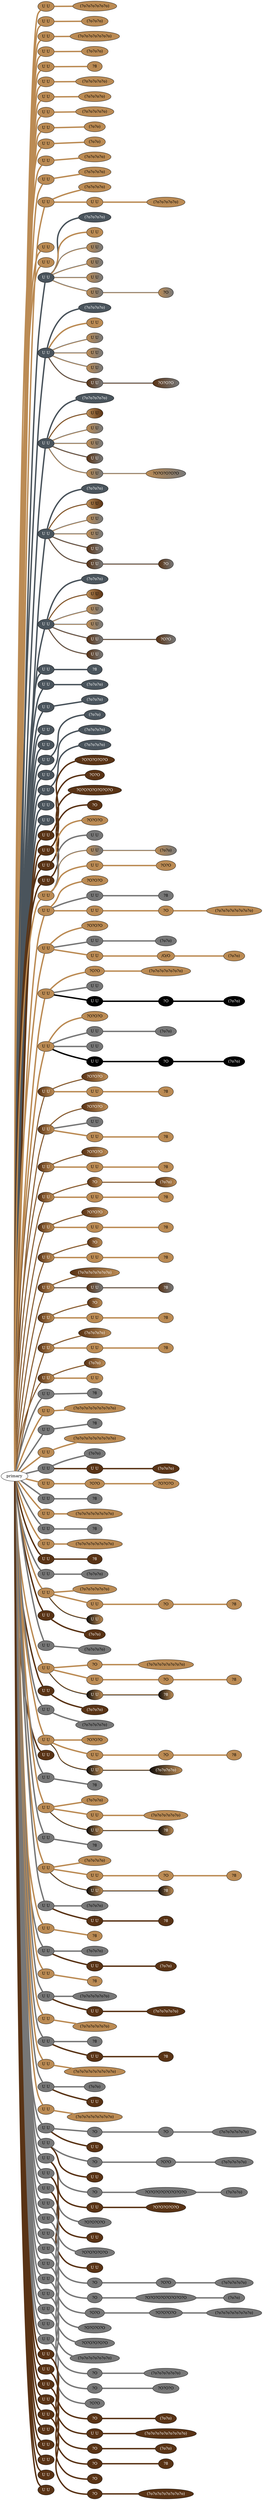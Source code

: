 graph {
 graph [rankdir=LR]
"1" [qtype="pendant_node", pendant_colors="#BB8B54", pendant_ply="U", pendant_attach="U", pendant_length="20.5", label="U U", style=filled, fillcolor="#BB8B54", fontcolor="#000000"]
"primary" -- "1" [qtype="pendant_link",penwidth=5,color="#BB8B54"]
"1:0" [qtype="knot_node", knot_value="6", knot_type="L", knot_position="12.0", knot_spin="U", label="(?o?o?o?o?o?o)", style=filled, fillcolor="#BB8B54" , fontcolor="#000000"]
"1" -- "1:0" [qtype="knot_link",penwidth=5,color="#BB8B54"]
"2" [qtype="pendant_node", pendant_colors="#BB8B54", pendant_ply="U", pendant_attach="U", pendant_length="41.5", label="U U", style=filled, fillcolor="#BB8B54", fontcolor="#000000"]
"primary" -- "2" [qtype="pendant_link",penwidth=5,color="#BB8B54"]
"2:0" [qtype="knot_node", knot_value="3", knot_type="L", knot_position="11.5", knot_spin="U", label="(?o?o?o)", style=filled, fillcolor="#BB8B54" , fontcolor="#000000"]
"2" -- "2:0" [qtype="knot_link",penwidth=5,color="#BB8B54"]
"3" [qtype="pendant_node", pendant_colors="#BB8B54", pendant_ply="U", pendant_attach="U", pendant_length="38.5", label="U U", style=filled, fillcolor="#BB8B54", fontcolor="#000000"]
"primary" -- "3" [qtype="pendant_link",penwidth=5,color="#BB8B54"]
"3:0" [qtype="knot_node", knot_value="7", knot_type="L", knot_position="11.5", knot_spin="U", label="(?o?o?o?o?o?o?o)", style=filled, fillcolor="#BB8B54" , fontcolor="#000000"]
"3" -- "3:0" [qtype="knot_link",penwidth=5,color="#BB8B54"]
"4" [qtype="pendant_node", pendant_colors="#BB8B54", pendant_ply="U", pendant_attach="U", pendant_length="44.5", label="U U", style=filled, fillcolor="#BB8B54", fontcolor="#000000"]
"primary" -- "4" [qtype="pendant_link",penwidth=5,color="#BB8B54"]
"4:0" [qtype="knot_node", knot_value="3", knot_type="L", knot_position="11.5", knot_spin="U", label="(?o?o?o)", style=filled, fillcolor="#BB8B54" , fontcolor="#000000"]
"4" -- "4:0" [qtype="knot_link",penwidth=5,color="#BB8B54"]
"5" [qtype="pendant_node", pendant_colors="#BB8B54", pendant_ply="U", pendant_attach="U", pendant_length="43.0", label="U U", style=filled, fillcolor="#BB8B54", fontcolor="#000000"]
"primary" -- "5" [qtype="pendant_link",penwidth=5,color="#BB8B54"]
"5:0" [qtype="knot_node", knot_value="1", knot_type="E", knot_position="11.0", knot_spin="U", label="?8", style=filled, fillcolor="#BB8B54" , fontcolor="#000000"]
"5" -- "5:0" [qtype="knot_link",penwidth=5,color="#BB8B54"]
"6" [qtype="pendant_node", pendant_colors="#BB8B54", pendant_ply="U", pendant_attach="U", pendant_length="39.5", label="U U", style=filled, fillcolor="#BB8B54", fontcolor="#000000"]
"primary" -- "6" [qtype="pendant_link",penwidth=5,color="#BB8B54"]
"6:0" [qtype="knot_node", knot_value="5", knot_type="L", knot_position="11.5", knot_spin="U", label="(?o?o?o?o?o)", style=filled, fillcolor="#BB8B54" , fontcolor="#000000"]
"6" -- "6:0" [qtype="knot_link",penwidth=5,color="#BB8B54"]
"7" [qtype="pendant_node", pendant_colors="#BB8B54", pendant_ply="U", pendant_attach="U", pendant_length="41.0", label="U U", style=filled, fillcolor="#BB8B54", fontcolor="#000000"]
"primary" -- "7" [qtype="pendant_link",penwidth=5,color="#BB8B54"]
"7:0" [qtype="knot_node", knot_value="4", knot_type="L", knot_position="12.0", knot_spin="U", label="(?o?o?o?o)", style=filled, fillcolor="#BB8B54" , fontcolor="#000000"]
"7" -- "7:0" [qtype="knot_link",penwidth=5,color="#BB8B54"]
"8" [qtype="pendant_node", pendant_colors="#BB8B54", pendant_ply="U", pendant_attach="U", pendant_length="40.0", label="U U", style=filled, fillcolor="#BB8B54", fontcolor="#000000"]
"primary" -- "8" [qtype="pendant_link",penwidth=5,color="#BB8B54"]
"8:0" [qtype="knot_node", knot_value="5", knot_type="L", knot_position="12.0", knot_spin="U", label="(?o?o?o?o?o)", style=filled, fillcolor="#BB8B54" , fontcolor="#000000"]
"8" -- "8:0" [qtype="knot_link",penwidth=5,color="#BB8B54"]
"9" [qtype="pendant_node", pendant_colors="#BB8B54", pendant_ply="U", pendant_attach="U", pendant_length="40.0", label="U U", style=filled, fillcolor="#BB8B54", fontcolor="#000000"]
"primary" -- "9" [qtype="pendant_link",penwidth=5,color="#BB8B54"]
"9:0" [qtype="knot_node", knot_value="2", knot_type="L", knot_position="12.0", knot_spin="U", label="(?o?o)", style=filled, fillcolor="#BB8B54" , fontcolor="#000000"]
"9" -- "9:0" [qtype="knot_link",penwidth=5,color="#BB8B54"]
"10" [qtype="pendant_node", pendant_colors="#BB8B54", pendant_ply="U", pendant_attach="U", pendant_length="36.5", label="U U", style=filled, fillcolor="#BB8B54", fontcolor="#000000"]
"primary" -- "10" [qtype="pendant_link",penwidth=5,color="#BB8B54"]
"10:0" [qtype="knot_node", knot_value="2", knot_type="L", knot_position="12.5", knot_spin="U", label="(?o?o)", style=filled, fillcolor="#BB8B54" , fontcolor="#000000"]
"10" -- "10:0" [qtype="knot_link",penwidth=5,color="#BB8B54"]
"11" [qtype="pendant_node", pendant_colors="#BB8B54", pendant_ply="U", pendant_attach="U", pendant_length="37.0", label="U U", style=filled, fillcolor="#BB8B54", fontcolor="#000000"]
"primary" -- "11" [qtype="pendant_link",penwidth=5,color="#BB8B54"]
"11:0" [qtype="knot_node", knot_value="4", knot_type="L", knot_position="13.0", knot_spin="U", label="(?o?o?o?o)", style=filled, fillcolor="#BB8B54" , fontcolor="#000000"]
"11" -- "11:0" [qtype="knot_link",penwidth=5,color="#BB8B54"]
"12" [qtype="pendant_node", pendant_colors="#BB8B54", pendant_ply="U", pendant_attach="U", pendant_length="30.0", label="U U", style=filled, fillcolor="#BB8B54", fontcolor="#000000"]
"primary" -- "12" [qtype="pendant_link",penwidth=5,color="#BB8B54"]
"12:0" [qtype="knot_node", knot_value="4", knot_type="L", knot_position="13.0", knot_spin="U", label="(?o?o?o?o)", style=filled, fillcolor="#BB8B54" , fontcolor="#000000"]
"12" -- "12:0" [qtype="knot_link",penwidth=5,color="#BB8B54"]
"13" [qtype="pendant_node", pendant_colors="#BB8B54", pendant_ply="U", pendant_attach="U", pendant_length="31.0", label="U U", style=filled, fillcolor="#BB8B54", fontcolor="#000000"]
"primary" -- "13" [qtype="pendant_link",penwidth=5,color="#BB8B54"]
"13:0" [qtype="knot_node", knot_value="4", knot_type="L", knot_position="13.5", knot_spin="U", label="(?o?o?o?o)", style=filled, fillcolor="#BB8B54" , fontcolor="#000000"]
"13" -- "13:0" [qtype="knot_link",penwidth=5,color="#BB8B54"]
"13s1" [qtype="pendant_node", pendant_colors="#BB8B54", pendant_ply="U", pendant_attach="U", pendant_length="29.5", label="U U", style=filled, fillcolor="#BB8B54", fontcolor="#000000"]
"13" -- "13s1" [qtype="pendant_link",penwidth=5,color="#BB8B54"]
"13s1:0" [qtype="knot_node", knot_value="5", knot_type="L", knot_position="12.5", knot_spin="U", label="(?o?o?o?o?o)", style=filled, fillcolor="#BB8B54" , fontcolor="#000000"]
"13s1" -- "13s1:0" [qtype="knot_link",penwidth=5,color="#BB8B54"]
"14" [qtype="pendant_node", pendant_colors="#BB8B54", pendant_ply="U", pendant_attach="U", pendant_length="35.0", label="U U", style=filled, fillcolor="#BB8B54", fontcolor="#000000"]
"primary" -- "14" [qtype="pendant_link",penwidth=5,color="#BB8B54"]
"15" [qtype="pendant_node", pendant_colors="#BB8B54", pendant_ply="U", pendant_attach="U", pendant_length="35.0", label="U U", style=filled, fillcolor="#BB8B54", fontcolor="#000000"]
"primary" -- "15" [qtype="pendant_link",penwidth=5,color="#BB8B54"]
"16" [qtype="pendant_node", pendant_colors="#4A545C", pendant_ply="U", pendant_attach="U", pendant_length="32.0", label="U U", style=filled, fillcolor="#4A545C", fontcolor="#ffffff"]
"primary" -- "16" [qtype="pendant_link",penwidth=5,color="#4A545C"]
"16:0" [qtype="knot_node", knot_value="4", knot_type="L", knot_position="13.5", knot_spin="U", label="(?o?o?o?o)", style=filled, fillcolor="#4A545C" , fontcolor="#ffffff"]
"16" -- "16:0" [qtype="knot_link",penwidth=5,color="#4A545C"]
"16s1" [qtype="pendant_node", pendant_colors="#BB8B54", pendant_ply="U", pendant_attach="U", pendant_length="39.0", label="U U", style=filled, fillcolor="#BB8B54", fontcolor="#000000"]
"16" -- "16s1" [qtype="pendant_link",penwidth=5,color="#BB8B54"]
"16s2" [qtype="pendant_node", pendant_colors="#BB8B54:#777777", pendant_ply="U", pendant_attach="U", pendant_length="37.0", label="U U", style=filled, fillcolor="#BB8B54:#777777", fontcolor="#000000"]
"16" -- "16s2" [qtype="pendant_link",penwidth=2,color="#BB8B54:#777777"]
"16s3" [qtype="pendant_node", pendant_colors="#BB8B54:#777777", pendant_ply="U", pendant_attach="U", pendant_length="32.0", label="U U", style=filled, fillcolor="#BB8B54:#777777", fontcolor="#000000"]
"16" -- "16s3" [qtype="pendant_link",penwidth=2,color="#BB8B54:#777777"]
"16s4" [qtype="pendant_node", pendant_colors="#BB8B54:#777777", pendant_ply="U", pendant_attach="U", pendant_length="49.0", label="U U", style=filled, fillcolor="#BB8B54:#777777", fontcolor="#000000"]
"16" -- "16s4" [qtype="pendant_link",penwidth=2,color="#BB8B54:#777777"]
"16s5" [qtype="pendant_node", pendant_colors="#BB8B54:#777777", pendant_ply="U", pendant_attach="U", pendant_length="50.0", label="U U", style=filled, fillcolor="#BB8B54:#777777", fontcolor="#000000"]
"16" -- "16s5" [qtype="pendant_link",penwidth=2,color="#BB8B54:#777777"]
"16s5:0" [qtype="knot_node", knot_value="1", knot_type="S", knot_position="6.0", knot_spin="U", label="?O", style=filled, fillcolor="#BB8B54:#777777" , fontcolor="#000000"]
"16s5" -- "16s5:0" [qtype="knot_link",penwidth=2,color="#BB8B54:#777777"]
"17" [qtype="pendant_node", pendant_colors="#4A545C", pendant_ply="U", pendant_attach="U", pendant_length="33.5", label="U U", style=filled, fillcolor="#4A545C", fontcolor="#ffffff"]
"primary" -- "17" [qtype="pendant_link",penwidth=5,color="#4A545C"]
"17:0" [qtype="knot_node", knot_value="4", knot_type="L", knot_position="14.5", knot_spin="U", label="(?o?o?o?o)", style=filled, fillcolor="#4A545C" , fontcolor="#ffffff"]
"17" -- "17:0" [qtype="knot_link",penwidth=5,color="#4A545C"]
"17s1" [qtype="pendant_node", pendant_colors="#BB8B54", pendant_ply="U", pendant_attach="U", pendant_length="36.0", label="U U", style=filled, fillcolor="#BB8B54", fontcolor="#000000"]
"17" -- "17s1" [qtype="pendant_link",penwidth=5,color="#BB8B54"]
"17s2" [qtype="pendant_node", pendant_colors="#BB8B54:#777777", pendant_ply="U", pendant_attach="U", pendant_length="38.0", label="U U", style=filled, fillcolor="#BB8B54:#777777", fontcolor="#000000"]
"17" -- "17s2" [qtype="pendant_link",penwidth=2,color="#BB8B54:#777777"]
"17s3" [qtype="pendant_node", pendant_colors="#BB8B54:#777777", pendant_ply="U", pendant_attach="U", pendant_length="36.0", label="U U", style=filled, fillcolor="#BB8B54:#777777", fontcolor="#000000"]
"17" -- "17s3" [qtype="pendant_link",penwidth=2,color="#BB8B54:#777777"]
"17s4" [qtype="pendant_node", pendant_colors="#BB8B54:#777777", pendant_ply="U", pendant_attach="U", pendant_length="60.0", label="U U", style=filled, fillcolor="#BB8B54:#777777", fontcolor="#000000"]
"17" -- "17s4" [qtype="pendant_link",penwidth=2,color="#BB8B54:#777777"]
"17s5" [qtype="pendant_node", pendant_colors="#593315:#777777", pendant_ply="U", pendant_attach="U", pendant_length="37.0", label="U U", style=filled, fillcolor="#593315:#777777", fontcolor="#ffffff"]
"17" -- "17s5" [qtype="pendant_link",penwidth=2,color="#593315:#777777"]
"17s5:0" [qtype="knot_node", knot_value="3", knot_type="S", knot_position="7.0", knot_spin="U", label="?O?O?O", style=filled, fillcolor="#593315:#777777" , fontcolor="#ffffff"]
"17s5" -- "17s5:0" [qtype="knot_link",penwidth=2,color="#593315:#777777"]
"18" [qtype="pendant_node", pendant_colors="#4A545C", pendant_ply="U", pendant_attach="U", pendant_length="31.5", label="U U", style=filled, fillcolor="#4A545C", fontcolor="#ffffff"]
"primary" -- "18" [qtype="pendant_link",penwidth=5,color="#4A545C"]
"18:0" [qtype="knot_node", knot_value="5", knot_type="L", knot_position="14.5", knot_spin="U", label="(?o?o?o?o?o)", style=filled, fillcolor="#4A545C" , fontcolor="#ffffff"]
"18" -- "18:0" [qtype="knot_link",penwidth=5,color="#4A545C"]
"18s1" [qtype="pendant_node", pendant_colors="#BB8B54:#593315", pendant_ply="U", pendant_attach="U", pendant_length="30.0", label="U U", style=filled, fillcolor="#BB8B54:#593315", fontcolor="#000000"]
"18" -- "18s1" [qtype="pendant_link",penwidth=2,color="#BB8B54:#593315"]
"18s2" [qtype="pendant_node", pendant_colors="#BB8B54:#777777", pendant_ply="U", pendant_attach="U", pendant_length="36.0", label="U U", style=filled, fillcolor="#BB8B54:#777777", fontcolor="#000000"]
"18" -- "18s2" [qtype="pendant_link",penwidth=2,color="#BB8B54:#777777"]
"18s3" [qtype="pendant_node", pendant_colors="#BB8B54:#777777", pendant_ply="U", pendant_attach="U", pendant_length="35.0", label="U U", style=filled, fillcolor="#BB8B54:#777777", fontcolor="#000000"]
"18" -- "18s3" [qtype="pendant_link",penwidth=2,color="#BB8B54:#777777"]
"18s4" [qtype="pendant_node", pendant_colors="#593315:#777777", pendant_ply="U", pendant_attach="U", pendant_length="43.0", label="U U", style=filled, fillcolor="#593315:#777777", fontcolor="#ffffff"]
"18" -- "18s4" [qtype="pendant_link",penwidth=2,color="#593315:#777777"]
"18s5" [qtype="pendant_node", pendant_colors="#BB8B54:#777777", pendant_ply="U", pendant_attach="U", pendant_length="40.0", label="U U", style=filled, fillcolor="#BB8B54:#777777", fontcolor="#000000"]
"18" -- "18s5" [qtype="pendant_link",penwidth=2,color="#BB8B54:#777777"]
"18s5:0" [qtype="knot_node", knot_value="5", knot_type="S", knot_position="8.0", knot_spin="U", label="?O?O?O?O?O", style=filled, fillcolor="#BB8B54:#777777" , fontcolor="#000000"]
"18s5" -- "18s5:0" [qtype="knot_link",penwidth=2,color="#BB8B54:#777777"]
"19" [qtype="pendant_node", pendant_colors="#4A545C", pendant_ply="U", pendant_attach="U", pendant_length="34.5", label="U U", style=filled, fillcolor="#4A545C", fontcolor="#ffffff"]
"primary" -- "19" [qtype="pendant_link",penwidth=5,color="#4A545C"]
"19:0" [qtype="knot_node", knot_value="3", knot_type="L", knot_position="15.5", knot_spin="U", label="(?o?o?o)", style=filled, fillcolor="#4A545C" , fontcolor="#ffffff"]
"19" -- "19:0" [qtype="knot_link",penwidth=5,color="#4A545C"]
"19s1" [qtype="pendant_node", pendant_colors="#BB8B54:#593315", pendant_ply="U", pendant_attach="U", pendant_length="36.5", label="U U", style=filled, fillcolor="#BB8B54:#593315", fontcolor="#000000"]
"19" -- "19s1" [qtype="pendant_link",penwidth=2,color="#BB8B54:#593315"]
"19s2" [qtype="pendant_node", pendant_colors="#BB8B54:#777777", pendant_ply="U", pendant_attach="U", pendant_length="38.0", label="U U", style=filled, fillcolor="#BB8B54:#777777", fontcolor="#000000"]
"19" -- "19s2" [qtype="pendant_link",penwidth=2,color="#BB8B54:#777777"]
"19s3" [qtype="pendant_node", pendant_colors="#BB8B54:#777777", pendant_ply="U", pendant_attach="U", pendant_length="34.0", label="U U", style=filled, fillcolor="#BB8B54:#777777", fontcolor="#000000"]
"19" -- "19s3" [qtype="pendant_link",penwidth=2,color="#BB8B54:#777777"]
"19s4" [qtype="pendant_node", pendant_colors="#593315:#777777", pendant_ply="U", pendant_attach="U", pendant_length="44.0", label="U U", style=filled, fillcolor="#593315:#777777", fontcolor="#ffffff"]
"19" -- "19s4" [qtype="pendant_link",penwidth=2,color="#593315:#777777"]
"19s5" [qtype="pendant_node", pendant_colors="#593315:#777777", pendant_ply="U", pendant_attach="U", pendant_length="27.0", label="U U", style=filled, fillcolor="#593315:#777777", fontcolor="#ffffff"]
"19" -- "19s5" [qtype="pendant_link",penwidth=2,color="#593315:#777777"]
"19s5:0" [qtype="knot_node", knot_value="1", knot_type="S", knot_position="7.0", knot_spin="U", label="?O", style=filled, fillcolor="#593315:#777777" , fontcolor="#ffffff"]
"19s5" -- "19s5:0" [qtype="knot_link",penwidth=2,color="#593315:#777777"]
"20" [qtype="pendant_node", pendant_colors="#4A545C", pendant_ply="U", pendant_attach="U", pendant_length="21.5", label="U U", style=filled, fillcolor="#4A545C", fontcolor="#ffffff"]
"primary" -- "20" [qtype="pendant_link",penwidth=5,color="#4A545C"]
"20:0" [qtype="knot_node", knot_value="3", knot_type="L", knot_position="14.5", knot_spin="U", label="(?o?o?o)", style=filled, fillcolor="#4A545C" , fontcolor="#ffffff"]
"20" -- "20:0" [qtype="knot_link",penwidth=5,color="#4A545C"]
"20s1" [qtype="pendant_node", pendant_colors="#BB8B54:#593315", pendant_ply="U", pendant_attach="U", pendant_length="36.0", label="U U", style=filled, fillcolor="#BB8B54:#593315", fontcolor="#000000"]
"20" -- "20s1" [qtype="pendant_link",penwidth=2,color="#BB8B54:#593315"]
"20s2" [qtype="pendant_node", pendant_colors="#BB8B54:#777777", pendant_ply="U", pendant_attach="U", pendant_length="34.0", label="U U", style=filled, fillcolor="#BB8B54:#777777", fontcolor="#000000"]
"20" -- "20s2" [qtype="pendant_link",penwidth=2,color="#BB8B54:#777777"]
"20s3" [qtype="pendant_node", pendant_colors="#BB8B54:#777777", pendant_ply="U", pendant_attach="U", pendant_length="32.0", label="U U", style=filled, fillcolor="#BB8B54:#777777", fontcolor="#000000"]
"20" -- "20s3" [qtype="pendant_link",penwidth=2,color="#BB8B54:#777777"]
"20s4" [qtype="pendant_node", pendant_colors="#593315:#777777", pendant_ply="U", pendant_attach="U", pendant_length="45.0", label="U U", style=filled, fillcolor="#593315:#777777", fontcolor="#ffffff"]
"20" -- "20s4" [qtype="pendant_link",penwidth=2,color="#593315:#777777"]
"20s4:0" [qtype="knot_node", knot_value="2", knot_type="S", knot_position="7.0", knot_spin="U", label="?O?O", style=filled, fillcolor="#593315:#777777" , fontcolor="#ffffff"]
"20s4" -- "20s4:0" [qtype="knot_link",penwidth=2,color="#593315:#777777"]
"20s5" [qtype="pendant_node", pendant_colors="#593315:#777777", pendant_ply="U", pendant_attach="U", pendant_length="56.0", label="U U", style=filled, fillcolor="#593315:#777777", fontcolor="#ffffff"]
"20" -- "20s5" [qtype="pendant_link",penwidth=2,color="#593315:#777777"]
"21" [qtype="pendant_node", pendant_colors="#4A545C", pendant_ply="U", pendant_attach="U", pendant_length="31.0", label="U U", style=filled, fillcolor="#4A545C", fontcolor="#ffffff"]
"primary" -- "21" [qtype="pendant_link",penwidth=5,color="#4A545C"]
"21:0" [qtype="knot_node", knot_value="1", knot_type="E", knot_position="14.0", knot_spin="U", label="?8", style=filled, fillcolor="#4A545C" , fontcolor="#ffffff"]
"21" -- "21:0" [qtype="knot_link",penwidth=5,color="#4A545C"]
"22" [qtype="pendant_node", pendant_colors="#4A545C", pendant_ply="U", pendant_attach="U", pendant_length="28.0", label="U U", style=filled, fillcolor="#4A545C", fontcolor="#ffffff"]
"primary" -- "22" [qtype="pendant_link",penwidth=5,color="#4A545C"]
"22:0" [qtype="knot_node", knot_value="3", knot_type="L", knot_position="14.0", knot_spin="U", label="(?o?o?o)", style=filled, fillcolor="#4A545C" , fontcolor="#ffffff"]
"22" -- "22:0" [qtype="knot_link",penwidth=5,color="#4A545C"]
"23" [qtype="pendant_node", pendant_colors="#4A545C", pendant_ply="U", pendant_attach="U", pendant_length="27.0", label="U U", style=filled, fillcolor="#4A545C", fontcolor="#ffffff"]
"primary" -- "23" [qtype="pendant_link",penwidth=5,color="#4A545C"]
"23:0" [qtype="knot_node", knot_value="3", knot_type="L", knot_position="14.0", knot_spin="U", label="(?o?o?o)", style=filled, fillcolor="#4A545C" , fontcolor="#ffffff"]
"23" -- "23:0" [qtype="knot_link",penwidth=5,color="#4A545C"]
"24" [qtype="pendant_node", pendant_colors="#4A545C", pendant_ply="U", pendant_attach="U", pendant_length="32.0", label="U U", style=filled, fillcolor="#4A545C", fontcolor="#ffffff"]
"primary" -- "24" [qtype="pendant_link",penwidth=5,color="#4A545C"]
"25" [qtype="pendant_node", pendant_colors="#4A545C", pendant_ply="U", pendant_attach="U", pendant_length="31.0", label="U U", style=filled, fillcolor="#4A545C", fontcolor="#ffffff"]
"primary" -- "25" [qtype="pendant_link",penwidth=5,color="#4A545C"]
"26" [qtype="pendant_node", pendant_colors="#4A545C", pendant_ply="U", pendant_attach="U", pendant_length="30.5", label="U U", style=filled, fillcolor="#4A545C", fontcolor="#ffffff"]
"primary" -- "26" [qtype="pendant_link",penwidth=5,color="#4A545C"]
"26:0" [qtype="knot_node", knot_value="2", knot_type="L", knot_position="14.5", knot_spin="U", label="(?o?o)", style=filled, fillcolor="#4A545C" , fontcolor="#ffffff"]
"26" -- "26:0" [qtype="knot_link",penwidth=5,color="#4A545C"]
"27" [qtype="pendant_node", pendant_colors="#4A545C", pendant_ply="U", pendant_attach="U", pendant_length="33.5", label="U U", style=filled, fillcolor="#4A545C", fontcolor="#ffffff"]
"primary" -- "27" [qtype="pendant_link",penwidth=5,color="#4A545C"]
"27:0" [qtype="knot_node", knot_value="4", knot_type="L", knot_position="14.5", knot_spin="U", label="(?o?o?o?o)", style=filled, fillcolor="#4A545C" , fontcolor="#ffffff"]
"27" -- "27:0" [qtype="knot_link",penwidth=5,color="#4A545C"]
"28" [qtype="pendant_node", pendant_colors="#4A545C", pendant_ply="U", pendant_attach="U", pendant_length="29.0", label="U U", style=filled, fillcolor="#4A545C", fontcolor="#ffffff"]
"primary" -- "28" [qtype="pendant_link",penwidth=5,color="#4A545C"]
"28:0" [qtype="knot_node", knot_value="4", knot_type="L", knot_position="15.0", knot_spin="U", label="(?o?o?o?o)", style=filled, fillcolor="#4A545C" , fontcolor="#ffffff"]
"28" -- "28:0" [qtype="knot_link",penwidth=5,color="#4A545C"]
"29" [qtype="pendant_node", pendant_colors="#4A545C", pendant_ply="U", pendant_attach="U", pendant_length="34.0", label="U U", style=filled, fillcolor="#4A545C", fontcolor="#ffffff"]
"primary" -- "29" [qtype="pendant_link",penwidth=5,color="#4A545C"]
"30" [qtype="pendant_node", pendant_colors="#4A545C", pendant_ply="U", pendant_attach="U", pendant_length="33.0", label="U U", style=filled, fillcolor="#4A545C", fontcolor="#ffffff"]
"primary" -- "30" [qtype="pendant_link",penwidth=5,color="#4A545C"]
"31" [qtype="pendant_node", pendant_colors="#593315", pendant_ply="U", pendant_attach="U", pendant_length="31.0", label="U U", style=filled, fillcolor="#593315", fontcolor="#ffffff"]
"primary" -- "31" [qtype="pendant_link",penwidth=5,color="#593315"]
"31:0" [qtype="knot_node", knot_value="5", knot_type="S", knot_position="9.0", knot_spin="U", label="?O?O?O?O?O", style=filled, fillcolor="#593315" , fontcolor="#ffffff"]
"31" -- "31:0" [qtype="knot_link",penwidth=5,color="#593315"]
"32" [qtype="pendant_node", pendant_colors="#593315", pendant_ply="U", pendant_attach="U", pendant_length="37.0", label="U U", style=filled, fillcolor="#593315", fontcolor="#ffffff"]
"primary" -- "32" [qtype="pendant_link",penwidth=5,color="#593315"]
"32:0" [qtype="knot_node", knot_value="2", knot_type="S", knot_position="7.0", knot_spin="U", label="?O?O", style=filled, fillcolor="#593315" , fontcolor="#ffffff"]
"32" -- "32:0" [qtype="knot_link",penwidth=5,color="#593315"]
"33" [qtype="pendant_node", pendant_colors="#593315", pendant_ply="U", pendant_attach="U", pendant_length="27.0", label="U U", style=filled, fillcolor="#593315", fontcolor="#ffffff"]
"primary" -- "33" [qtype="pendant_link",penwidth=5,color="#593315"]
"33:0" [qtype="knot_node", knot_value="7", knot_type="S", knot_position="9.0", knot_spin="U", label="?O?O?O?O?O?O?O", style=filled, fillcolor="#593315" , fontcolor="#ffffff"]
"33" -- "33:0" [qtype="knot_link",penwidth=5,color="#593315"]
"34" [qtype="pendant_node", pendant_colors="#593315", pendant_ply="U", pendant_attach="U", pendant_length="41.0", label="U U", style=filled, fillcolor="#593315", fontcolor="#ffffff"]
"primary" -- "34" [qtype="pendant_link",penwidth=5,color="#593315"]
"34:0" [qtype="knot_node", knot_value="1", knot_type="S", knot_position="9.0", knot_spin="U", label="?O", style=filled, fillcolor="#593315" , fontcolor="#ffffff"]
"34" -- "34:0" [qtype="knot_link",penwidth=5,color="#593315"]
"35" [qtype="pendant_node", pendant_colors="#BB8B54", pendant_ply="U", pendant_attach="U", pendant_length="36.0", label="U U", style=filled, fillcolor="#BB8B54", fontcolor="#000000"]
"primary" -- "35" [qtype="pendant_link",penwidth=5,color="#BB8B54"]
"35:0" [qtype="knot_node", knot_value="3", knot_type="S", knot_position="6.0", knot_spin="U", label="?O?O?O", style=filled, fillcolor="#BB8B54" , fontcolor="#000000"]
"35" -- "35:0" [qtype="knot_link",penwidth=5,color="#BB8B54"]
"35s1" [qtype="pendant_node", pendant_colors="#777777", pendant_ply="U", pendant_attach="U", pendant_length="43.0", label="U U", style=filled, fillcolor="#777777", fontcolor="#000000"]
"35" -- "35s1" [qtype="pendant_link",penwidth=5,color="#777777"]
"35s2" [qtype="pendant_node", pendant_colors="#BB8B54:#777777", pendant_ply="U", pendant_attach="U", pendant_length="35.0", label="U U", style=filled, fillcolor="#BB8B54:#777777", fontcolor="#000000"]
"35" -- "35s2" [qtype="pendant_link",penwidth=2,color="#BB8B54:#777777"]
"35s2:0" [qtype="knot_node", knot_value="2", knot_type="L", knot_position="11.0", knot_spin="U", label="(?o?o)", style=filled, fillcolor="#BB8B54:#777777" , fontcolor="#000000"]
"35s2" -- "35s2:0" [qtype="knot_link",penwidth=2,color="#BB8B54:#777777"]
"35s3" [qtype="pendant_node", pendant_colors="#BB8B54", pendant_ply="U", pendant_attach="U", pendant_length="35.0", label="U U", style=filled, fillcolor="#BB8B54", fontcolor="#000000"]
"35" -- "35s3" [qtype="pendant_link",penwidth=5,color="#BB8B54"]
"35s3:0" [qtype="knot_node", knot_value="2", knot_type="S", knot_position="5.0", knot_spin="U", label="?O?O", style=filled, fillcolor="#BB8B54" , fontcolor="#000000"]
"35s3" -- "35s3:0" [qtype="knot_link",penwidth=5,color="#BB8B54"]
"36" [qtype="pendant_node", pendant_colors="#BB8B54", pendant_ply="U", pendant_attach="U", pendant_length="37.0", label="U U", style=filled, fillcolor="#BB8B54", fontcolor="#000000"]
"primary" -- "36" [qtype="pendant_link",penwidth=5,color="#BB8B54"]
"36:0" [qtype="knot_node", knot_value="3", knot_type="S", knot_position="6.0", knot_spin="U", label="?O?O?O", style=filled, fillcolor="#BB8B54" , fontcolor="#000000"]
"36" -- "36:0" [qtype="knot_link",penwidth=5,color="#BB8B54"]
"36s1" [qtype="pendant_node", pendant_colors="#777777", pendant_ply="U", pendant_attach="U", pendant_length="45.5", label="U U", style=filled, fillcolor="#777777", fontcolor="#000000"]
"36" -- "36s1" [qtype="pendant_link",penwidth=5,color="#777777"]
"36s1:0" [qtype="knot_node", knot_value="1", knot_type="E", knot_position="10.5", knot_spin="U", label="?8", style=filled, fillcolor="#777777" , fontcolor="#000000"]
"36s1" -- "36s1:0" [qtype="knot_link",penwidth=5,color="#777777"]
"36s2" [qtype="pendant_node", pendant_colors="#BB8B54", pendant_ply="U", pendant_attach="U", pendant_length="21.0", label="U U", style=filled, fillcolor="#BB8B54", fontcolor="#000000"]
"36" -- "36s2" [qtype="pendant_link",penwidth=5,color="#BB8B54"]
"36s2:0" [qtype="knot_node", knot_value="1", knot_type="S", knot_position="6.0", knot_spin="U", label="?O", style=filled, fillcolor="#BB8B54" , fontcolor="#000000"]
"36s2" -- "36s2:0" [qtype="knot_link",penwidth=5,color="#BB8B54"]
"36s2:1" [qtype="knot_node", knot_value="8", knot_type="L", knot_position="10.0", knot_spin="U", label="(?o?o?o?o?o?o?o?o)", style=filled, fillcolor="#BB8B54" , fontcolor="#000000"]
"36s2:0" -- "36s2:1" [qtype="knot_link",penwidth=5,color="#BB8B54"]
"37" [qtype="pendant_node", pendant_colors="#BB8B54", pendant_ply="U", pendant_attach="U", pendant_length="37.0", label="U U", style=filled, fillcolor="#BB8B54", fontcolor="#000000"]
"primary" -- "37" [qtype="pendant_link",penwidth=5,color="#BB8B54"]
"37:0" [qtype="knot_node", knot_value="3", knot_type="S", knot_position="7.0", knot_spin="U", label="?O?O?O", style=filled, fillcolor="#BB8B54" , fontcolor="#000000"]
"37" -- "37:0" [qtype="knot_link",penwidth=5,color="#BB8B54"]
"37s1" [qtype="pendant_node", pendant_colors="#777777", pendant_ply="U", pendant_attach="U", pendant_length="41.0", label="U U", style=filled, fillcolor="#777777", fontcolor="#000000"]
"37" -- "37s1" [qtype="pendant_link",penwidth=5,color="#777777"]
"37s1:0" [qtype="knot_node", knot_value="2", knot_type="L", knot_position="11.0", knot_spin="U", label="(?o?o)", style=filled, fillcolor="#777777" , fontcolor="#000000"]
"37s1" -- "37s1:0" [qtype="knot_link",penwidth=5,color="#777777"]
"37s2" [qtype="pendant_node", pendant_colors="#BB8B54", pendant_ply="U", pendant_attach="U", pendant_length="26.0", label="U U", style=filled, fillcolor="#BB8B54", fontcolor="#000000"]
"37" -- "37s2" [qtype="pendant_link",penwidth=5,color="#BB8B54"]
"37s2:0" [qtype="knot_node", knot_value="2", knot_type="S", knot_position="6.0", knot_spin="S", label="/O/O", style=filled, fillcolor="#BB8B54" , fontcolor="#000000"]
"37s2" -- "37s2:0" [qtype="knot_link",penwidth=5,color="#BB8B54"]
"37s2:1" [qtype="knot_node", knot_value="2", knot_type="L", knot_position="11.0", knot_spin="U", label="(?o?o)", style=filled, fillcolor="#BB8B54" , fontcolor="#000000"]
"37s2:0" -- "37s2:1" [qtype="knot_link",penwidth=5,color="#BB8B54"]
"38" [qtype="pendant_node", pendant_colors="#BB8B54", pendant_ply="U", pendant_attach="U", pendant_length="35.0", label="U U", style=filled, fillcolor="#BB8B54", fontcolor="#000000"]
"primary" -- "38" [qtype="pendant_link",penwidth=5,color="#BB8B54"]
"38:0" [qtype="knot_node", knot_value="2", knot_type="S", knot_position="7.0", knot_spin="U", label="?O?O", style=filled, fillcolor="#BB8B54" , fontcolor="#000000"]
"38" -- "38:0" [qtype="knot_link",penwidth=5,color="#BB8B54"]
"38:1" [qtype="knot_node", knot_value="7", knot_type="L", knot_position="13.0", knot_spin="U", label="(?o?o?o?o?o?o?o)", style=filled, fillcolor="#BB8B54" , fontcolor="#000000"]
"38:0" -- "38:1" [qtype="knot_link",penwidth=5,color="#BB8B54"]
"38s1" [qtype="pendant_node", pendant_colors="#777777", pendant_ply="U", pendant_attach="U", pendant_length="38.0", label="U U", style=filled, fillcolor="#777777", fontcolor="#000000"]
"38" -- "38s1" [qtype="pendant_link",penwidth=5,color="#777777"]
"38s2" [qtype="pendant_node", pendant_colors="#000000", pendant_ply="U", pendant_attach="U", pendant_length="29.5", label="U U", style=filled, fillcolor="#000000", fontcolor="#ffffff"]
"38" -- "38s2" [qtype="pendant_link",penwidth=5,color="#000000"]
"38s2:0" [qtype="knot_node", knot_value="1", knot_type="S", knot_position="6.0", knot_spin="U", label="?O", style=filled, fillcolor="#000000" , fontcolor="#ffffff"]
"38s2" -- "38s2:0" [qtype="knot_link",penwidth=5,color="#000000"]
"38s2:1" [qtype="knot_node", knot_value="2", knot_type="L", knot_position="14.5", knot_spin="U", label="(?o?o)", style=filled, fillcolor="#000000" , fontcolor="#ffffff"]
"38s2:0" -- "38s2:1" [qtype="knot_link",penwidth=5,color="#000000"]
"39" [qtype="pendant_node", pendant_colors="#BB8B54", pendant_ply="U", pendant_attach="U", pendant_length="38.0", label="U U", style=filled, fillcolor="#BB8B54", fontcolor="#000000"]
"primary" -- "39" [qtype="pendant_link",penwidth=5,color="#BB8B54"]
"39:0" [qtype="knot_node", knot_value="3", knot_type="S", knot_position="7.0", knot_spin="U", label="?O?O?O", style=filled, fillcolor="#BB8B54" , fontcolor="#000000"]
"39" -- "39:0" [qtype="knot_link",penwidth=5,color="#BB8B54"]
"39s1" [qtype="pendant_node", pendant_colors="#777777", pendant_ply="U", pendant_attach="U", pendant_length="34.0", label="U U", style=filled, fillcolor="#777777", fontcolor="#000000"]
"39" -- "39s1" [qtype="pendant_link",penwidth=5,color="#777777"]
"39s1:0" [qtype="knot_node", knot_value="2", knot_type="L", knot_position="11.0", knot_spin="U", label="(?o?o)", style=filled, fillcolor="#777777" , fontcolor="#000000"]
"39s1" -- "39s1:0" [qtype="knot_link",penwidth=5,color="#777777"]
"39s2" [qtype="pendant_node", pendant_colors="#777777", pendant_ply="U", pendant_attach="U", pendant_length="44.0", label="U U", style=filled, fillcolor="#777777", fontcolor="#000000"]
"39" -- "39s2" [qtype="pendant_link",penwidth=5,color="#777777"]
"39s3" [qtype="pendant_node", pendant_colors="#000000", pendant_ply="U", pendant_attach="U", pendant_length="38.5", label="U U", style=filled, fillcolor="#000000", fontcolor="#ffffff"]
"39" -- "39s3" [qtype="pendant_link",penwidth=5,color="#000000"]
"39s3:0" [qtype="knot_node", knot_value="1", knot_type="S", knot_position="5.5", knot_spin="U", label="?O", style=filled, fillcolor="#000000" , fontcolor="#ffffff"]
"39s3" -- "39s3:0" [qtype="knot_link",penwidth=5,color="#000000"]
"39s3:1" [qtype="knot_node", knot_value="2", knot_type="L", knot_position="11.5", knot_spin="U", label="(?o?o)", style=filled, fillcolor="#000000" , fontcolor="#ffffff"]
"39s3:0" -- "39s3:1" [qtype="knot_link",penwidth=5,color="#000000"]
"40" [qtype="pendant_node", pendant_colors="#593315:#BB8B54", pendant_ply="U", pendant_attach="U", pendant_length="28.0", label="U U", style=filled, fillcolor="#593315:#BB8B54", fontcolor="#ffffff"]
"primary" -- "40" [qtype="pendant_link",penwidth=2,color="#593315:#BB8B54"]
"40:0" [qtype="knot_node", knot_value="3", knot_type="S", knot_position="6.0", knot_spin="U", label="?O?O?O", style=filled, fillcolor="#593315:#BB8B54" , fontcolor="#ffffff"]
"40" -- "40:0" [qtype="knot_link",penwidth=2,color="#593315:#BB8B54"]
"40s1" [qtype="pendant_node", pendant_colors="#BB8B54", pendant_ply="U", pendant_attach="U", pendant_length="39.0", label="U U", style=filled, fillcolor="#BB8B54", fontcolor="#000000"]
"40" -- "40s1" [qtype="pendant_link",penwidth=5,color="#BB8B54"]
"40s1:0" [qtype="knot_node", knot_value="1", knot_type="E", knot_position="11.0", knot_spin="U", label="?8", style=filled, fillcolor="#BB8B54" , fontcolor="#000000"]
"40s1" -- "40s1:0" [qtype="knot_link",penwidth=5,color="#BB8B54"]
"41" [qtype="pendant_node", pendant_colors="#593315:#BB8B54", pendant_ply="U", pendant_attach="U", pendant_length="27.0", label="U U", style=filled, fillcolor="#593315:#BB8B54", fontcolor="#ffffff"]
"primary" -- "41" [qtype="pendant_link",penwidth=2,color="#593315:#BB8B54"]
"41:0" [qtype="knot_node", knot_value="3", knot_type="S", knot_position="6.0", knot_spin="U", label="?O?O?O", style=filled, fillcolor="#593315:#BB8B54" , fontcolor="#ffffff"]
"41" -- "41:0" [qtype="knot_link",penwidth=2,color="#593315:#BB8B54"]
"41s1" [qtype="pendant_node", pendant_colors="#777777", pendant_ply="U", pendant_attach="U", pendant_length="55.0", label="U U", style=filled, fillcolor="#777777", fontcolor="#000000"]
"41" -- "41s1" [qtype="pendant_link",penwidth=5,color="#777777"]
"41s2" [qtype="pendant_node", pendant_colors="#BB8B54", pendant_ply="U", pendant_attach="U", pendant_length="42.5", label="U U", style=filled, fillcolor="#BB8B54", fontcolor="#000000"]
"41" -- "41s2" [qtype="pendant_link",penwidth=5,color="#BB8B54"]
"41s2:0" [qtype="knot_node", knot_value="1", knot_type="E", knot_position="10.5", knot_spin="U", label="?8", style=filled, fillcolor="#BB8B54" , fontcolor="#000000"]
"41s2" -- "41s2:0" [qtype="knot_link",penwidth=5,color="#BB8B54"]
"42" [qtype="pendant_node", pendant_colors="#593315:#BB8B54", pendant_ply="U", pendant_attach="U", pendant_length="32.5", label="U U", style=filled, fillcolor="#593315:#BB8B54", fontcolor="#ffffff"]
"primary" -- "42" [qtype="pendant_link",penwidth=2,color="#593315:#BB8B54"]
"42:0" [qtype="knot_node", knot_value="3", knot_type="S", knot_position="6.5", knot_spin="U", label="?O?O?O", style=filled, fillcolor="#593315:#BB8B54" , fontcolor="#ffffff"]
"42" -- "42:0" [qtype="knot_link",penwidth=2,color="#593315:#BB8B54"]
"42s1" [qtype="pendant_node", pendant_colors="#BB8B54", pendant_ply="U", pendant_attach="U", pendant_length="30.5", label="U U", style=filled, fillcolor="#BB8B54", fontcolor="#000000"]
"42" -- "42s1" [qtype="pendant_link",penwidth=5,color="#BB8B54"]
"42s1:0" [qtype="knot_node", knot_value="1", knot_type="E", knot_position="10.5", knot_spin="U", label="?8", style=filled, fillcolor="#BB8B54" , fontcolor="#000000"]
"42s1" -- "42s1:0" [qtype="knot_link",penwidth=5,color="#BB8B54"]
"43" [qtype="pendant_node", pendant_colors="#593315:#BB8B54", pendant_ply="U", pendant_attach="U", pendant_length="32.5", label="U U", style=filled, fillcolor="#593315:#BB8B54", fontcolor="#ffffff"]
"primary" -- "43" [qtype="pendant_link",penwidth=2,color="#593315:#BB8B54"]
"43:0" [qtype="knot_node", knot_value="1", knot_type="S", knot_position="6.0", knot_spin="U", label="?O", style=filled, fillcolor="#593315:#BB8B54" , fontcolor="#ffffff"]
"43" -- "43:0" [qtype="knot_link",penwidth=2,color="#593315:#BB8B54"]
"43:1" [qtype="knot_node", knot_value="2", knot_type="L", knot_position="12.5", knot_spin="U", label="(?o?o)", style=filled, fillcolor="#593315:#BB8B54" , fontcolor="#ffffff"]
"43:0" -- "43:1" [qtype="knot_link",penwidth=2,color="#593315:#BB8B54"]
"43s1" [qtype="pendant_node", pendant_colors="#BB8B54", pendant_ply="U", pendant_attach="U", pendant_length="32.5", label="U U", style=filled, fillcolor="#BB8B54", fontcolor="#000000"]
"43" -- "43s1" [qtype="pendant_link",penwidth=5,color="#BB8B54"]
"43s1:0" [qtype="knot_node", knot_value="1", knot_type="E", knot_position="11.5", knot_spin="U", label="?8", style=filled, fillcolor="#BB8B54" , fontcolor="#000000"]
"43s1" -- "43s1:0" [qtype="knot_link",penwidth=5,color="#BB8B54"]
"44" [qtype="pendant_node", pendant_colors="#593315:#BB8B54", pendant_ply="U", pendant_attach="U", pendant_length="33.0", label="U U", style=filled, fillcolor="#593315:#BB8B54", fontcolor="#ffffff"]
"primary" -- "44" [qtype="pendant_link",penwidth=2,color="#593315:#BB8B54"]
"44:0" [qtype="knot_node", knot_value="3", knot_type="S", knot_position="7.0", knot_spin="U", label="?O?O?O", style=filled, fillcolor="#593315:#BB8B54" , fontcolor="#ffffff"]
"44" -- "44:0" [qtype="knot_link",penwidth=2,color="#593315:#BB8B54"]
"44s1" [qtype="pendant_node", pendant_colors="#BB8B54", pendant_ply="U", pendant_attach="U", pendant_length="30.5", label="U U", style=filled, fillcolor="#BB8B54", fontcolor="#000000"]
"44" -- "44s1" [qtype="pendant_link",penwidth=5,color="#BB8B54"]
"44s1:0" [qtype="knot_node", knot_value="1", knot_type="E", knot_position="11.5", knot_spin="U", label="?8", style=filled, fillcolor="#BB8B54" , fontcolor="#000000"]
"44s1" -- "44s1:0" [qtype="knot_link",penwidth=5,color="#BB8B54"]
"45" [qtype="pendant_node", pendant_colors="#593315:#BB8B54", pendant_ply="U", pendant_attach="U", pendant_length="6.0", label="U U", style=filled, fillcolor="#593315:#BB8B54", fontcolor="#ffffff"]
"primary" -- "45" [qtype="pendant_link",penwidth=2,color="#593315:#BB8B54"]
"45:0" [qtype="knot_node", knot_value="1", knot_type="S", knot_position="2.5", knot_spin="U", label="?O", style=filled, fillcolor="#593315:#BB8B54" , fontcolor="#ffffff"]
"45" -- "45:0" [qtype="knot_link",penwidth=2,color="#593315:#BB8B54"]
"45s1" [qtype="pendant_node", pendant_colors="#BB8B54", pendant_ply="U", pendant_attach="U", pendant_length="31.0", label="U U", style=filled, fillcolor="#BB8B54", fontcolor="#000000"]
"45" -- "45s1" [qtype="pendant_link",penwidth=5,color="#BB8B54"]
"45s1:0" [qtype="knot_node", knot_value="1", knot_type="E", knot_position="11.0", knot_spin="U", label="?8", style=filled, fillcolor="#BB8B54" , fontcolor="#000000"]
"45s1" -- "45s1:0" [qtype="knot_link",penwidth=5,color="#BB8B54"]
"46" [qtype="pendant_node", pendant_colors="#593315:#BB8B54", pendant_ply="U", pendant_attach="U", pendant_length="23.0", label="U U", style=filled, fillcolor="#593315:#BB8B54", fontcolor="#ffffff"]
"primary" -- "46" [qtype="pendant_link",penwidth=2,color="#593315:#BB8B54"]
"46:0" [qtype="knot_node", knot_value="7", knot_type="L", knot_position="12.0", knot_spin="U", label="(?o?o?o?o?o?o?o)", style=filled, fillcolor="#593315:#BB8B54" , fontcolor="#ffffff"]
"46" -- "46:0" [qtype="knot_link",penwidth=2,color="#593315:#BB8B54"]
"46s1" [qtype="pendant_node", pendant_colors="#593315:#777777", pendant_ply="U", pendant_attach="U", pendant_length="39.0", label="U U", style=filled, fillcolor="#593315:#777777", fontcolor="#ffffff"]
"46" -- "46s1" [qtype="pendant_link",penwidth=2,color="#593315:#777777"]
"46s1:0" [qtype="knot_node", knot_value="1", knot_type="E", knot_position="11.0", knot_spin="U", label="?8", style=filled, fillcolor="#593315:#777777" , fontcolor="#ffffff"]
"46s1" -- "46s1:0" [qtype="knot_link",penwidth=2,color="#593315:#777777"]
"47" [qtype="pendant_node", pendant_colors="#593315:#BB8B54", pendant_ply="U", pendant_attach="U", pendant_length="30.5", label="U U", style=filled, fillcolor="#593315:#BB8B54", fontcolor="#ffffff"]
"primary" -- "47" [qtype="pendant_link",penwidth=2,color="#593315:#BB8B54"]
"47:0" [qtype="knot_node", knot_value="1", knot_type="S", knot_position="6.5", knot_spin="U", label="?O", style=filled, fillcolor="#593315:#BB8B54" , fontcolor="#ffffff"]
"47" -- "47:0" [qtype="knot_link",penwidth=2,color="#593315:#BB8B54"]
"47s1" [qtype="pendant_node", pendant_colors="#BB8B54", pendant_ply="U", pendant_attach="U", pendant_length="31.5", label="U U", style=filled, fillcolor="#BB8B54", fontcolor="#000000"]
"47" -- "47s1" [qtype="pendant_link",penwidth=5,color="#BB8B54"]
"47s1:0" [qtype="knot_node", knot_value="1", knot_type="E", knot_position="11.5", knot_spin="U", label="?8", style=filled, fillcolor="#BB8B54" , fontcolor="#000000"]
"47s1" -- "47s1:0" [qtype="knot_link",penwidth=5,color="#BB8B54"]
"48" [qtype="pendant_node", pendant_colors="#593315:#BB8B54", pendant_ply="U", pendant_attach="U", pendant_length="24.5", label="U U", style=filled, fillcolor="#593315:#BB8B54", fontcolor="#ffffff"]
"primary" -- "48" [qtype="pendant_link",penwidth=2,color="#593315:#BB8B54"]
"48:0" [qtype="knot_node", knot_value="4", knot_type="L", knot_position="12.5", knot_spin="U", label="(?o?o?o?o)", style=filled, fillcolor="#593315:#BB8B54" , fontcolor="#ffffff"]
"48" -- "48:0" [qtype="knot_link",penwidth=2,color="#593315:#BB8B54"]
"48s1" [qtype="pendant_node", pendant_colors="#BB8B54", pendant_ply="U", pendant_attach="U", pendant_length="31.0", label="U U", style=filled, fillcolor="#BB8B54", fontcolor="#000000"]
"48" -- "48s1" [qtype="pendant_link",penwidth=5,color="#BB8B54"]
"48s1:0" [qtype="knot_node", knot_value="1", knot_type="E", knot_position="12.0", knot_spin="U", label="?8", style=filled, fillcolor="#BB8B54" , fontcolor="#000000"]
"48s1" -- "48s1:0" [qtype="knot_link",penwidth=5,color="#BB8B54"]
"49" [qtype="pendant_node", pendant_colors="#593315:#BB8B54", pendant_ply="U", pendant_attach="U", pendant_length="27.5", label="U U", style=filled, fillcolor="#593315:#BB8B54", fontcolor="#ffffff"]
"primary" -- "49" [qtype="pendant_link",penwidth=2,color="#593315:#BB8B54"]
"49:0" [qtype="knot_node", knot_value="2", knot_type="L", knot_position="12.5", knot_spin="U", label="(?o?o)", style=filled, fillcolor="#593315:#BB8B54" , fontcolor="#ffffff"]
"49" -- "49:0" [qtype="knot_link",penwidth=2,color="#593315:#BB8B54"]
"49s1" [qtype="pendant_node", pendant_colors="#BB8B54", pendant_ply="U", pendant_attach="U", pendant_length="31.0", label="U U", style=filled, fillcolor="#BB8B54", fontcolor="#000000"]
"49" -- "49s1" [qtype="pendant_link",penwidth=5,color="#BB8B54"]
"50" [qtype="pendant_node", pendant_colors="#777777", pendant_ply="U", pendant_attach="U", pendant_length="32.5", label="U U", style=filled, fillcolor="#777777", fontcolor="#000000"]
"primary" -- "50" [qtype="pendant_link",penwidth=5,color="#777777"]
"50:0" [qtype="knot_node", knot_value="1", knot_type="E", knot_position="12.5", knot_spin="U", label="?8", style=filled, fillcolor="#777777" , fontcolor="#000000"]
"50" -- "50:0" [qtype="knot_link",penwidth=5,color="#777777"]
"51" [qtype="pendant_node", pendant_colors="#BB8B54", pendant_ply="U", pendant_attach="U", pendant_length="22.5", label="U U", style=filled, fillcolor="#BB8B54", fontcolor="#000000"]
"primary" -- "51" [qtype="pendant_link",penwidth=5,color="#BB8B54"]
"51:0" [qtype="knot_node", knot_value="9", knot_type="L", knot_position="11.5", knot_spin="U", label="(?o?o?o?o?o?o?o?o?o)", style=filled, fillcolor="#BB8B54" , fontcolor="#000000"]
"51" -- "51:0" [qtype="knot_link",penwidth=5,color="#BB8B54"]
"52" [qtype="pendant_node", pendant_colors="#777777", pendant_ply="U", pendant_attach="U", pendant_length="33.0", label="U U", style=filled, fillcolor="#777777", fontcolor="#000000"]
"primary" -- "52" [qtype="pendant_link",penwidth=5,color="#777777"]
"52:0" [qtype="knot_node", knot_value="1", knot_type="E", knot_position="12.0", knot_spin="U", label="?8", style=filled, fillcolor="#777777" , fontcolor="#000000"]
"52" -- "52:0" [qtype="knot_link",penwidth=5,color="#777777"]
"53" [qtype="pendant_node", pendant_colors="#BB8B54", pendant_ply="U", pendant_attach="U", pendant_length="21.5", label="U U", style=filled, fillcolor="#BB8B54", fontcolor="#000000"]
"primary" -- "53" [qtype="pendant_link",penwidth=5,color="#BB8B54"]
"53:0" [qtype="knot_node", knot_value="9", knot_type="L", knot_position="12.5", knot_spin="U", label="(?o?o?o?o?o?o?o?o?o)", style=filled, fillcolor="#BB8B54" , fontcolor="#000000"]
"53" -- "53:0" [qtype="knot_link",penwidth=5,color="#BB8B54"]
"54" [qtype="pendant_node", pendant_colors="#777777", pendant_ply="U", pendant_attach="U", pendant_length="32.5", label="U U", style=filled, fillcolor="#777777", fontcolor="#000000"]
"primary" -- "54" [qtype="pendant_link",penwidth=5,color="#777777"]
"54:0" [qtype="knot_node", knot_value="2", knot_type="L", knot_position="12.5", knot_spin="U", label="(?o?o)", style=filled, fillcolor="#777777" , fontcolor="#000000"]
"54" -- "54:0" [qtype="knot_link",penwidth=5,color="#777777"]
"54s1" [qtype="pendant_node", pendant_colors="#593315", pendant_ply="U", pendant_attach="U", pendant_length="38.5", label="U U", style=filled, fillcolor="#593315", fontcolor="#ffffff"]
"54" -- "54s1" [qtype="pendant_link",penwidth=5,color="#593315"]
"54s1:0" [qtype="knot_node", knot_value="3", knot_type="L", knot_position="12.5", knot_spin="U", label="(?o?o?o)", style=filled, fillcolor="#593315" , fontcolor="#ffffff"]
"54s1" -- "54s1:0" [qtype="knot_link",penwidth=5,color="#593315"]
"55" [qtype="pendant_node", pendant_colors="#BB8B54", pendant_ply="U", pendant_attach="U", pendant_length="27.0", label="U U", style=filled, fillcolor="#BB8B54", fontcolor="#000000"]
"primary" -- "55" [qtype="pendant_link",penwidth=5,color="#BB8B54"]
"55:0" [qtype="knot_node", knot_value="2", knot_type="S", knot_position="6.0", knot_spin="U", label="?O?O", style=filled, fillcolor="#BB8B54" , fontcolor="#000000"]
"55" -- "55:0" [qtype="knot_link",penwidth=5,color="#BB8B54"]
"55:1" [qtype="knot_node", knot_value="3", knot_type="S", knot_position="12.0", knot_spin="U", label="?O?O?O", style=filled, fillcolor="#BB8B54" , fontcolor="#000000"]
"55:0" -- "55:1" [qtype="knot_link",penwidth=5,color="#BB8B54"]
"56" [qtype="pendant_node", pendant_colors="#777777", pendant_ply="U", pendant_attach="U", pendant_length="33.5", label="U U", style=filled, fillcolor="#777777", fontcolor="#000000"]
"primary" -- "56" [qtype="pendant_link",penwidth=5,color="#777777"]
"56:0" [qtype="knot_node", knot_value="1", knot_type="E", knot_position="13.5", knot_spin="U", label="?8", style=filled, fillcolor="#777777" , fontcolor="#000000"]
"56" -- "56:0" [qtype="knot_link",penwidth=5,color="#777777"]
"57" [qtype="pendant_node", pendant_colors="#BB8B54", pendant_ply="U", pendant_attach="U", pendant_length="23.5", label="U U", style=filled, fillcolor="#BB8B54", fontcolor="#000000"]
"primary" -- "57" [qtype="pendant_link",penwidth=5,color="#BB8B54"]
"57:0" [qtype="knot_node", knot_value="8", knot_type="L", knot_position="13.0", knot_spin="U", label="(?o?o?o?o?o?o?o?o)", style=filled, fillcolor="#BB8B54" , fontcolor="#000000"]
"57" -- "57:0" [qtype="knot_link",penwidth=5,color="#BB8B54"]
"58" [qtype="pendant_node", pendant_colors="#777777", pendant_ply="U", pendant_attach="U", pendant_length="35.5", label="U U", style=filled, fillcolor="#777777", fontcolor="#000000"]
"primary" -- "58" [qtype="pendant_link",penwidth=5,color="#777777"]
"58:0" [qtype="knot_node", knot_value="1", knot_type="E", knot_position="12.5", knot_spin="U", label="?8", style=filled, fillcolor="#777777" , fontcolor="#000000"]
"58" -- "58:0" [qtype="knot_link",penwidth=5,color="#777777"]
"59" [qtype="pendant_node", pendant_colors="#BB8B54", pendant_ply="U", pendant_attach="U", pendant_length="25.0", label="U U", style=filled, fillcolor="#BB8B54", fontcolor="#000000"]
"primary" -- "59" [qtype="pendant_link",penwidth=5,color="#BB8B54"]
"59:0" [qtype="knot_node", knot_value="8", knot_type="L", knot_position="13.5", knot_spin="U", label="(?o?o?o?o?o?o?o?o)", style=filled, fillcolor="#BB8B54" , fontcolor="#000000"]
"59" -- "59:0" [qtype="knot_link",penwidth=5,color="#BB8B54"]
"60" [qtype="pendant_node", pendant_colors="#593315", pendant_ply="U", pendant_attach="U", pendant_length="27.0", label="U U", style=filled, fillcolor="#593315", fontcolor="#ffffff"]
"primary" -- "60" [qtype="pendant_link",penwidth=5,color="#593315"]
"60:0" [qtype="knot_node", knot_value="1", knot_type="E", knot_position="10.0", knot_spin="U", label="?8", style=filled, fillcolor="#593315" , fontcolor="#ffffff"]
"60" -- "60:0" [qtype="knot_link",penwidth=5,color="#593315"]
"61" [qtype="pendant_node", pendant_colors="#777777", pendant_ply="U", pendant_attach="U", pendant_length="34.0", label="U U", style=filled, fillcolor="#777777", fontcolor="#000000"]
"primary" -- "61" [qtype="pendant_link",penwidth=5,color="#777777"]
"61:0" [qtype="knot_node", knot_value="3", knot_type="L", knot_position="10.0", knot_spin="U", label="(?o?o?o)", style=filled, fillcolor="#777777" , fontcolor="#000000"]
"61" -- "61:0" [qtype="knot_link",penwidth=5,color="#777777"]
"62" [qtype="pendant_node", pendant_colors="#BB8B54", pendant_ply="U", pendant_attach="U", pendant_length="27.0", label="U U", style=filled, fillcolor="#BB8B54", fontcolor="#000000"]
"primary" -- "62" [qtype="pendant_link",penwidth=5,color="#BB8B54"]
"62:0" [qtype="knot_node", knot_value="6", knot_type="L", knot_position="11.0", knot_spin="U", label="(?o?o?o?o?o?o)", style=filled, fillcolor="#BB8B54" , fontcolor="#000000"]
"62" -- "62:0" [qtype="knot_link",penwidth=5,color="#BB8B54"]
"62s1" [qtype="pendant_node", pendant_colors="#BB8B54", pendant_ply="U", pendant_attach="U", pendant_length="32.0", label="U U", style=filled, fillcolor="#BB8B54", fontcolor="#000000"]
"62" -- "62s1" [qtype="pendant_link",penwidth=5,color="#BB8B54"]
"62s1:0" [qtype="knot_node", knot_value="1", knot_type="S", knot_position="5.0", knot_spin="U", label="?O", style=filled, fillcolor="#BB8B54" , fontcolor="#000000"]
"62s1" -- "62s1:0" [qtype="knot_link",penwidth=5,color="#BB8B54"]
"62s1:1" [qtype="knot_node", knot_value="1", knot_type="E", knot_position="10.0", knot_spin="U", label="?8", style=filled, fillcolor="#BB8B54" , fontcolor="#000000"]
"62s1:0" -- "62s1:1" [qtype="knot_link",penwidth=5,color="#BB8B54"]
"62s2" [qtype="pendant_node", pendant_colors="#140F0B:#BB8B54", pendant_ply="U", pendant_attach="U", pendant_length="39.0", label="U U", style=filled, fillcolor="#140F0B:#BB8B54", fontcolor="#ffffff"]
"62" -- "62s2" [qtype="pendant_link",penwidth=2,color="#140F0B:#BB8B54"]
"63" [qtype="pendant_node", pendant_colors="#593315", pendant_ply="U", pendant_attach="U", pendant_length="38.5", label="U U", style=filled, fillcolor="#593315", fontcolor="#ffffff"]
"primary" -- "63" [qtype="pendant_link",penwidth=5,color="#593315"]
"63:0" [qtype="knot_node", knot_value="2", knot_type="L", knot_position="9.5", knot_spin="U", label="(?o?o)", style=filled, fillcolor="#593315" , fontcolor="#ffffff"]
"63" -- "63:0" [qtype="knot_link",penwidth=5,color="#593315"]
"64" [qtype="pendant_node", pendant_colors="#777777", pendant_ply="U", pendant_attach="U", pendant_length="40.0", label="U U", style=filled, fillcolor="#777777", fontcolor="#000000"]
"primary" -- "64" [qtype="pendant_link",penwidth=5,color="#777777"]
"64:0" [qtype="knot_node", knot_value="4", knot_type="L", knot_position="10.0", knot_spin="U", label="(?o?o?o?o)", style=filled, fillcolor="#777777" , fontcolor="#000000"]
"64" -- "64:0" [qtype="knot_link",penwidth=5,color="#777777"]
"65" [qtype="pendant_node", pendant_colors="#BB8B54", pendant_ply="U", pendant_attach="U", pendant_length="23.0", label="U U", style=filled, fillcolor="#BB8B54", fontcolor="#000000"]
"primary" -- "65" [qtype="pendant_link",penwidth=5,color="#BB8B54"]
"65:0" [qtype="knot_node", knot_value="1", knot_type="S", knot_position="6.0", knot_spin="U", label="?O", style=filled, fillcolor="#BB8B54" , fontcolor="#000000"]
"65" -- "65:0" [qtype="knot_link",penwidth=5,color="#BB8B54"]
"65:1" [qtype="knot_node", knot_value="8", knot_type="L", knot_position="11.0", knot_spin="U", label="(?o?o?o?o?o?o?o?o)", style=filled, fillcolor="#BB8B54" , fontcolor="#000000"]
"65:0" -- "65:1" [qtype="knot_link",penwidth=5,color="#BB8B54"]
"65s1" [qtype="pendant_node", pendant_colors="#BB8B54", pendant_ply="U", pendant_attach="U", pendant_length="32.5", label="U U", style=filled, fillcolor="#BB8B54", fontcolor="#000000"]
"65" -- "65s1" [qtype="pendant_link",penwidth=5,color="#BB8B54"]
"65s1:0" [qtype="knot_node", knot_value="1", knot_type="S", knot_position="5.0", knot_spin="U", label="?O", style=filled, fillcolor="#BB8B54" , fontcolor="#000000"]
"65s1" -- "65s1:0" [qtype="knot_link",penwidth=5,color="#BB8B54"]
"65s1:1" [qtype="knot_node", knot_value="1", knot_type="E", knot_position="9.5", knot_spin="U", label="?8", style=filled, fillcolor="#BB8B54" , fontcolor="#000000"]
"65s1:0" -- "65s1:1" [qtype="knot_link",penwidth=5,color="#BB8B54"]
"65s2" [qtype="pendant_node", pendant_colors="#140F0B:#BB8B54", pendant_ply="U", pendant_attach="U", pendant_length="35.0", label="U U", style=filled, fillcolor="#140F0B:#BB8B54", fontcolor="#ffffff"]
"65" -- "65s2" [qtype="pendant_link",penwidth=2,color="#140F0B:#BB8B54"]
"65s2:0" [qtype="knot_node", knot_value="1", knot_type="E", knot_position="10.0", knot_spin="U", label="?8", style=filled, fillcolor="#140F0B:#BB8B54" , fontcolor="#ffffff"]
"65s2" -- "65s2:0" [qtype="knot_link",penwidth=2,color="#140F0B:#BB8B54"]
"66" [qtype="pendant_node", pendant_colors="#593315", pendant_ply="U", pendant_attach="U", pendant_length="33.0", label="U U", style=filled, fillcolor="#593315", fontcolor="#ffffff"]
"primary" -- "66" [qtype="pendant_link",penwidth=5,color="#593315"]
"66:0" [qtype="knot_node", knot_value="3", knot_type="L", knot_position="11.0", knot_spin="U", label="(?o?o?o)", style=filled, fillcolor="#593315" , fontcolor="#ffffff"]
"66" -- "66:0" [qtype="knot_link",penwidth=5,color="#593315"]
"67" [qtype="pendant_node", pendant_colors="#777777", pendant_ply="U", pendant_attach="U", pendant_length="43.0", label="U U", style=filled, fillcolor="#777777", fontcolor="#000000"]
"primary" -- "67" [qtype="pendant_link",penwidth=5,color="#777777"]
"67:0" [qtype="knot_node", knot_value="5", knot_type="L", knot_position="11.0", knot_spin="U", label="(?o?o?o?o?o)", style=filled, fillcolor="#777777" , fontcolor="#000000"]
"67" -- "67:0" [qtype="knot_link",penwidth=5,color="#777777"]
"68" [qtype="pendant_node", pendant_colors="#BB8B54", pendant_ply="U", pendant_attach="U", pendant_length="28.0", label="U U", style=filled, fillcolor="#BB8B54", fontcolor="#000000"]
"primary" -- "68" [qtype="pendant_link",penwidth=5,color="#BB8B54"]
"68:0" [qtype="knot_node", knot_value="3", knot_type="S", knot_position="6.0", knot_spin="U", label="?O?O?O", style=filled, fillcolor="#BB8B54" , fontcolor="#000000"]
"68" -- "68:0" [qtype="knot_link",penwidth=5,color="#BB8B54"]
"68s1" [qtype="pendant_node", pendant_colors="#BB8B54", pendant_ply="U", pendant_attach="U", pendant_length="32.0", label="U U", style=filled, fillcolor="#BB8B54", fontcolor="#000000"]
"68" -- "68s1" [qtype="pendant_link",penwidth=5,color="#BB8B54"]
"68s1:0" [qtype="knot_node", knot_value="1", knot_type="S", knot_position="5.0", knot_spin="U", label="?O", style=filled, fillcolor="#BB8B54" , fontcolor="#000000"]
"68s1" -- "68s1:0" [qtype="knot_link",penwidth=5,color="#BB8B54"]
"68s1:1" [qtype="knot_node", knot_value="1", knot_type="E", knot_position="10.0", knot_spin="U", label="?8", style=filled, fillcolor="#BB8B54" , fontcolor="#000000"]
"68s1:0" -- "68s1:1" [qtype="knot_link",penwidth=5,color="#BB8B54"]
"68s2" [qtype="pendant_node", pendant_colors="#140F0B:#BB8B54", pendant_ply="U", pendant_attach="U", pendant_length="33.5", label="U U", style=filled, fillcolor="#140F0B:#BB8B54", fontcolor="#ffffff"]
"68" -- "68s2" [qtype="pendant_link",penwidth=2,color="#140F0B:#BB8B54"]
"68s2:0" [qtype="knot_node", knot_value="4", knot_type="L", knot_position="10.5", knot_spin="U", label="(?o?o?o?o)", style=filled, fillcolor="#140F0B:#BB8B54" , fontcolor="#ffffff"]
"68s2" -- "68s2:0" [qtype="knot_link",penwidth=2,color="#140F0B:#BB8B54"]
"69" [qtype="pendant_node", pendant_colors="#593315", pendant_ply="U", pendant_attach="U", pendant_length="29.0", label="U U", style=filled, fillcolor="#593315", fontcolor="#ffffff"]
"primary" -- "69" [qtype="pendant_link",penwidth=5,color="#593315"]
"70" [qtype="pendant_node", pendant_colors="#777777", pendant_ply="U", pendant_attach="U", pendant_length="38.0", label="U U", style=filled, fillcolor="#777777", fontcolor="#000000"]
"primary" -- "70" [qtype="pendant_link",penwidth=5,color="#777777"]
"70:0" [qtype="knot_node", knot_value="1", knot_type="E", knot_position="11.0", knot_spin="U", label="?8", style=filled, fillcolor="#777777" , fontcolor="#000000"]
"70" -- "70:0" [qtype="knot_link",penwidth=5,color="#777777"]
"71" [qtype="pendant_node", pendant_colors="#BB8B54", pendant_ply="U", pendant_attach="U", pendant_length="27.0", label="U U", style=filled, fillcolor="#BB8B54", fontcolor="#000000"]
"primary" -- "71" [qtype="pendant_link",penwidth=5,color="#BB8B54"]
"71:0" [qtype="knot_node", knot_value="3", knot_type="L", knot_position="11.0", knot_spin="U", label="(?o?o?o)", style=filled, fillcolor="#BB8B54" , fontcolor="#000000"]
"71" -- "71:0" [qtype="knot_link",penwidth=5,color="#BB8B54"]
"71s1" [qtype="pendant_node", pendant_colors="#BB8B54", pendant_ply="U", pendant_attach="U", pendant_length="28.5", label="U U", style=filled, fillcolor="#BB8B54", fontcolor="#000000"]
"71" -- "71s1" [qtype="pendant_link",penwidth=5,color="#BB8B54"]
"71s1:0" [qtype="knot_node", knot_value="6", knot_type="L", knot_position="11.5", knot_spin="U", label="(?o?o?o?o?o?o)", style=filled, fillcolor="#BB8B54" , fontcolor="#000000"]
"71s1" -- "71s1:0" [qtype="knot_link",penwidth=5,color="#BB8B54"]
"71s2" [qtype="pendant_node", pendant_colors="#140F0B:#BB8B54", pendant_ply="U", pendant_attach="U", pendant_length="38.0", label="U U", style=filled, fillcolor="#140F0B:#BB8B54", fontcolor="#ffffff"]
"71" -- "71s2" [qtype="pendant_link",penwidth=2,color="#140F0B:#BB8B54"]
"71s2:0" [qtype="knot_node", knot_value="1", knot_type="E", knot_position="11.0", knot_spin="U", label="?8", style=filled, fillcolor="#140F0B:#BB8B54" , fontcolor="#ffffff"]
"71s2" -- "71s2:0" [qtype="knot_link",penwidth=2,color="#140F0B:#BB8B54"]
"72" [qtype="pendant_node", pendant_colors="#777777", pendant_ply="U", pendant_attach="U", pendant_length="32.0", label="U U", style=filled, fillcolor="#777777", fontcolor="#000000"]
"primary" -- "72" [qtype="pendant_link",penwidth=5,color="#777777"]
"72:0" [qtype="knot_node", knot_value="1", knot_type="E", knot_position="10.0", knot_spin="U", label="?8", style=filled, fillcolor="#777777" , fontcolor="#000000"]
"72" -- "72:0" [qtype="knot_link",penwidth=5,color="#777777"]
"73" [qtype="pendant_node", pendant_colors="#BB8B54", pendant_ply="U", pendant_attach="U", pendant_length="39.0", label="U U", style=filled, fillcolor="#BB8B54", fontcolor="#000000"]
"primary" -- "73" [qtype="pendant_link",penwidth=5,color="#BB8B54"]
"73:0" [qtype="knot_node", knot_value="4", knot_type="L", knot_position="14.0", knot_spin="U", label="(?o?o?o?o)", style=filled, fillcolor="#BB8B54" , fontcolor="#000000"]
"73" -- "73:0" [qtype="knot_link",penwidth=5,color="#BB8B54"]
"73s1" [qtype="pendant_node", pendant_colors="#BB8B54", pendant_ply="U", pendant_attach="U", pendant_length="29.0", label="U U", style=filled, fillcolor="#BB8B54", fontcolor="#000000"]
"73" -- "73s1" [qtype="pendant_link",penwidth=5,color="#BB8B54"]
"73s1:0" [qtype="knot_node", knot_value="1", knot_type="S", knot_position="5.0", knot_spin="U", label="?O", style=filled, fillcolor="#BB8B54" , fontcolor="#000000"]
"73s1" -- "73s1:0" [qtype="knot_link",penwidth=5,color="#BB8B54"]
"73s1:1" [qtype="knot_node", knot_value="1", knot_type="E", knot_position="14.0", knot_spin="U", label="?8", style=filled, fillcolor="#BB8B54" , fontcolor="#000000"]
"73s1:0" -- "73s1:1" [qtype="knot_link",penwidth=5,color="#BB8B54"]
"73s2" [qtype="pendant_node", pendant_colors="#140F0B:#BB8B54", pendant_ply="U", pendant_attach="U", pendant_length="39.0", label="U U", style=filled, fillcolor="#140F0B:#BB8B54", fontcolor="#ffffff"]
"73" -- "73s2" [qtype="pendant_link",penwidth=2,color="#140F0B:#BB8B54"]
"73s2:0" [qtype="knot_node", knot_value="1", knot_type="E", knot_position="14.0", knot_spin="U", label="?8", style=filled, fillcolor="#140F0B:#BB8B54" , fontcolor="#ffffff"]
"73s2" -- "73s2:0" [qtype="knot_link",penwidth=2,color="#140F0B:#BB8B54"]
"74" [qtype="pendant_node", pendant_colors="#777777", pendant_ply="U", pendant_attach="U", pendant_length="35.0", label="U U", style=filled, fillcolor="#777777", fontcolor="#000000"]
"primary" -- "74" [qtype="pendant_link",penwidth=5,color="#777777"]
"74:0" [qtype="knot_node", knot_value="3", knot_type="L", knot_position="10.0", knot_spin="U", label="(?o?o?o)", style=filled, fillcolor="#777777" , fontcolor="#000000"]
"74" -- "74:0" [qtype="knot_link",penwidth=5,color="#777777"]
"74s1" [qtype="pendant_node", pendant_colors="#593315", pendant_ply="U", pendant_attach="U", pendant_length="32.0", label="U U", style=filled, fillcolor="#593315", fontcolor="#ffffff"]
"74" -- "74s1" [qtype="pendant_link",penwidth=5,color="#593315"]
"74s1:0" [qtype="knot_node", knot_value="1", knot_type="E", knot_position="10.0", knot_spin="U", label="?8", style=filled, fillcolor="#593315" , fontcolor="#ffffff"]
"74s1" -- "74s1:0" [qtype="knot_link",penwidth=5,color="#593315"]
"75" [qtype="pendant_node", pendant_colors="#BB8B54", pendant_ply="U", pendant_attach="U", pendant_length="29.0", label="U U", style=filled, fillcolor="#BB8B54", fontcolor="#000000"]
"primary" -- "75" [qtype="pendant_link",penwidth=5,color="#BB8B54"]
"75:0" [qtype="knot_node", knot_value="1", knot_type="E", knot_position="10.0", knot_spin="U", label="?8", style=filled, fillcolor="#BB8B54" , fontcolor="#000000"]
"75" -- "75:0" [qtype="knot_link",penwidth=5,color="#BB8B54"]
"76" [qtype="pendant_node", pendant_colors="#777777", pendant_ply="U", pendant_attach="U", pendant_length="31.5", label="U U", style=filled, fillcolor="#777777", fontcolor="#000000"]
"primary" -- "76" [qtype="pendant_link",penwidth=5,color="#777777"]
"76:0" [qtype="knot_node", knot_value="3", knot_type="L", knot_position="10.5", knot_spin="U", label="(?o?o?o)", style=filled, fillcolor="#777777" , fontcolor="#000000"]
"76" -- "76:0" [qtype="knot_link",penwidth=5,color="#777777"]
"76s1" [qtype="pendant_node", pendant_colors="#593315", pendant_ply="U", pendant_attach="U", pendant_length="33.0", label="U U", style=filled, fillcolor="#593315", fontcolor="#ffffff"]
"76" -- "76s1" [qtype="pendant_link",penwidth=5,color="#593315"]
"76s1:0" [qtype="knot_node", knot_value="2", knot_type="L", knot_position="10.0", knot_spin="U", label="(?o?o)", style=filled, fillcolor="#593315" , fontcolor="#ffffff"]
"76s1" -- "76s1:0" [qtype="knot_link",penwidth=5,color="#593315"]
"77" [qtype="pendant_node", pendant_colors="#BB8B54", pendant_ply="U", pendant_attach="U", pendant_length="29.0", label="U U", style=filled, fillcolor="#BB8B54", fontcolor="#000000"]
"primary" -- "77" [qtype="pendant_link",penwidth=5,color="#BB8B54"]
"77:0" [qtype="knot_node", knot_value="1", knot_type="E", knot_position="10.0", knot_spin="U", label="?8", style=filled, fillcolor="#BB8B54" , fontcolor="#000000"]
"77" -- "77:0" [qtype="knot_link",penwidth=5,color="#BB8B54"]
"78" [qtype="pendant_node", pendant_colors="#777777", pendant_ply="U", pendant_attach="U", pendant_length="30.0", label="U U", style=filled, fillcolor="#777777", fontcolor="#000000"]
"primary" -- "78" [qtype="pendant_link",penwidth=5,color="#777777"]
"78:0" [qtype="knot_node", knot_value="6", knot_type="L", knot_position="11.0", knot_spin="U", label="(?o?o?o?o?o?o)", style=filled, fillcolor="#777777" , fontcolor="#000000"]
"78" -- "78:0" [qtype="knot_link",penwidth=5,color="#777777"]
"78s1" [qtype="pendant_node", pendant_colors="#593315", pendant_ply="U", pendant_attach="U", pendant_length="28.5", label="U U", style=filled, fillcolor="#593315", fontcolor="#ffffff"]
"78" -- "78s1" [qtype="pendant_link",penwidth=5,color="#593315"]
"78s1:0" [qtype="knot_node", knot_value="5", knot_type="L", knot_position="11.5", knot_spin="U", label="(?o?o?o?o?o)", style=filled, fillcolor="#593315" , fontcolor="#ffffff"]
"78s1" -- "78s1:0" [qtype="knot_link",penwidth=5,color="#593315"]
"79" [qtype="pendant_node", pendant_colors="#BB8B54", pendant_ply="U", pendant_attach="U", pendant_length="25.5", label="U U", style=filled, fillcolor="#BB8B54", fontcolor="#000000"]
"primary" -- "79" [qtype="pendant_link",penwidth=5,color="#BB8B54"]
"79:0" [qtype="knot_node", knot_value="6", knot_type="L", knot_position="11.5", knot_spin="U", label="(?o?o?o?o?o?o)", style=filled, fillcolor="#BB8B54" , fontcolor="#000000"]
"79" -- "79:0" [qtype="knot_link",penwidth=5,color="#BB8B54"]
"80" [qtype="pendant_node", pendant_colors="#777777", pendant_ply="U", pendant_attach="U", pendant_length="32.5", label="U U", style=filled, fillcolor="#777777", fontcolor="#000000"]
"primary" -- "80" [qtype="pendant_link",penwidth=5,color="#777777"]
"80:0" [qtype="knot_node", knot_value="1", knot_type="E", knot_position="12.5", knot_spin="U", label="?8", style=filled, fillcolor="#777777" , fontcolor="#000000"]
"80" -- "80:0" [qtype="knot_link",penwidth=5,color="#777777"]
"80s1" [qtype="pendant_node", pendant_colors="#593315", pendant_ply="U", pendant_attach="U", pendant_length="33.5", label="U U", style=filled, fillcolor="#593315", fontcolor="#ffffff"]
"80" -- "80s1" [qtype="pendant_link",penwidth=5,color="#593315"]
"80s1:0" [qtype="knot_node", knot_value="1", knot_type="E", knot_position="12.5", knot_spin="U", label="?8", style=filled, fillcolor="#593315" , fontcolor="#ffffff"]
"80s1" -- "80s1:0" [qtype="knot_link",penwidth=5,color="#593315"]
"81" [qtype="pendant_node", pendant_colors="#BB8B54", pendant_ply="U", pendant_attach="U", pendant_length="23.5", label="U U", style=filled, fillcolor="#BB8B54", fontcolor="#000000"]
"primary" -- "81" [qtype="pendant_link",penwidth=5,color="#BB8B54"]
"81:0" [qtype="knot_node", knot_value="9", knot_type="L", knot_position="12.5", knot_spin="U", label="(?o?o?o?o?o?o?o?o?o)", style=filled, fillcolor="#BB8B54" , fontcolor="#000000"]
"81" -- "81:0" [qtype="knot_link",penwidth=5,color="#BB8B54"]
"82" [qtype="pendant_node", pendant_colors="#777777", pendant_ply="U", pendant_attach="U", pendant_length="34.5", label="U U", style=filled, fillcolor="#777777", fontcolor="#000000"]
"primary" -- "82" [qtype="pendant_link",penwidth=5,color="#777777"]
"82:0" [qtype="knot_node", knot_value="2", knot_type="L", knot_position="12.5", knot_spin="U", label="(?o?o)", style=filled, fillcolor="#777777" , fontcolor="#000000"]
"82" -- "82:0" [qtype="knot_link",penwidth=5,color="#777777"]
"82s1" [qtype="pendant_node", pendant_colors="#593315", pendant_ply="U", pendant_attach="U", pendant_length="52.0", label="U U", style=filled, fillcolor="#593315", fontcolor="#ffffff"]
"82" -- "82s1" [qtype="pendant_link",penwidth=5,color="#593315"]
"83" [qtype="pendant_node", pendant_colors="#BB8B54", pendant_ply="U", pendant_attach="U", pendant_length="23.5", label="U U", style=filled, fillcolor="#BB8B54", fontcolor="#000000"]
"primary" -- "83" [qtype="pendant_link",penwidth=5,color="#BB8B54"]
"83:0" [qtype="knot_node", knot_value="8", knot_type="L", knot_position="13.5", knot_spin="U", label="(?o?o?o?o?o?o?o?o)", style=filled, fillcolor="#BB8B54" , fontcolor="#000000"]
"83" -- "83:0" [qtype="knot_link",penwidth=5,color="#BB8B54"]
"84" [qtype="pendant_node", pendant_colors="#777777", pendant_ply="U", pendant_attach="U", pendant_length="28.5", label="U U", style=filled, fillcolor="#777777", fontcolor="#000000"]
"primary" -- "84" [qtype="pendant_link",penwidth=5,color="#777777"]
"84:0" [qtype="knot_node", knot_value="1", knot_type="S", knot_position="3.0", knot_spin="U", label="?O", style=filled, fillcolor="#777777" , fontcolor="#000000"]
"84" -- "84:0" [qtype="knot_link",penwidth=5,color="#777777"]
"84:1" [qtype="knot_node", knot_value="1", knot_type="S", knot_position="10.0", knot_spin="U", label="?O", style=filled, fillcolor="#777777" , fontcolor="#000000"]
"84:0" -- "84:1" [qtype="knot_link",penwidth=5,color="#777777"]
"84:2" [qtype="knot_node", knot_value="6", knot_type="L", knot_position="16.5", knot_spin="U", label="(?o?o?o?o?o?o)", style=filled, fillcolor="#777777" , fontcolor="#000000"]
"84:1" -- "84:2" [qtype="knot_link",penwidth=5,color="#777777"]
"84s1" [qtype="pendant_node", pendant_colors="#593315", pendant_ply="U", pendant_attach="U", pendant_length="0.5", label="U U", style=filled, fillcolor="#593315", fontcolor="#ffffff"]
"84" -- "84s1" [qtype="pendant_link",penwidth=5,color="#593315"]
"85" [qtype="pendant_node", pendant_colors="#777777", pendant_ply="U", pendant_attach="U", pendant_length="27.5", label="U U", style=filled, fillcolor="#777777", fontcolor="#000000"]
"primary" -- "85" [qtype="pendant_link",penwidth=5,color="#777777"]
"85:0" [qtype="knot_node", knot_value="1", knot_type="S", knot_position="3.5", knot_spin="U", label="?O", style=filled, fillcolor="#777777" , fontcolor="#000000"]
"85" -- "85:0" [qtype="knot_link",penwidth=5,color="#777777"]
"85:1" [qtype="knot_node", knot_value="2", knot_type="S", knot_position="11.0", knot_spin="U", label="?O?O", style=filled, fillcolor="#777777" , fontcolor="#000000"]
"85:0" -- "85:1" [qtype="knot_link",penwidth=5,color="#777777"]
"85:2" [qtype="knot_node", knot_value="5", knot_type="L", knot_position="17.5", knot_spin="U", label="(?o?o?o?o?o)", style=filled, fillcolor="#777777" , fontcolor="#000000"]
"85:1" -- "85:2" [qtype="knot_link",penwidth=5,color="#777777"]
"85s1" [qtype="pendant_node", pendant_colors="#593315", pendant_ply="U", pendant_attach="U", pendant_length="45.0", label="U U", style=filled, fillcolor="#593315", fontcolor="#ffffff"]
"85" -- "85s1" [qtype="pendant_link",penwidth=5,color="#593315"]
"86" [qtype="pendant_node", pendant_colors="#777777", pendant_ply="U", pendant_attach="U", pendant_length="18.0", label="U U", style=filled, fillcolor="#777777", fontcolor="#000000"]
"primary" -- "86" [qtype="pendant_link",penwidth=5,color="#777777"]
"86:0" [qtype="knot_node", knot_value="1", knot_type="S", knot_position="3.0", knot_spin="U", label="?O", style=filled, fillcolor="#777777" , fontcolor="#000000"]
"86" -- "86:0" [qtype="knot_link",penwidth=5,color="#777777"]
"86:1" [qtype="knot_node", knot_value="8", knot_type="S", knot_position="12.0", knot_spin="U", label="?O?O?O?O?O?O?O?O", style=filled, fillcolor="#777777" , fontcolor="#000000"]
"86:0" -- "86:1" [qtype="knot_link",penwidth=5,color="#777777"]
"86:2" [qtype="knot_node", knot_value="3", knot_type="L", knot_position="15.5", knot_spin="U", label="(?o?o?o)", style=filled, fillcolor="#777777" , fontcolor="#000000"]
"86:1" -- "86:2" [qtype="knot_link",penwidth=5,color="#777777"]
"86s1" [qtype="pendant_node", pendant_colors="#593315", pendant_ply="U", pendant_attach="U", pendant_length="46.0", label="U U", style=filled, fillcolor="#593315", fontcolor="#ffffff"]
"86" -- "86s1" [qtype="pendant_link",penwidth=5,color="#593315"]
"86s1:0" [qtype="knot_node", knot_value="5", knot_type="S", knot_position="12.0", knot_spin="U", label="?O?O?O?O?O", style=filled, fillcolor="#593315" , fontcolor="#ffffff"]
"86s1" -- "86s1:0" [qtype="knot_link",penwidth=5,color="#593315"]
"87" [qtype="pendant_node", pendant_colors="#777777", pendant_ply="U", pendant_attach="U", pendant_length="35.5", label="U U", style=filled, fillcolor="#777777", fontcolor="#000000"]
"primary" -- "87" [qtype="pendant_link",penwidth=5,color="#777777"]
"87:0" [qtype="knot_node", knot_value="4", knot_type="S", knot_position="12.5", knot_spin="U", label="?O?O?O?O", style=filled, fillcolor="#777777" , fontcolor="#000000"]
"87" -- "87:0" [qtype="knot_link",penwidth=5,color="#777777"]
"87s1" [qtype="pendant_node", pendant_colors="#593315", pendant_ply="U", pendant_attach="U", pendant_length="42.0", label="U U", style=filled, fillcolor="#593315", fontcolor="#ffffff"]
"87" -- "87s1" [qtype="pendant_link",penwidth=5,color="#593315"]
"88" [qtype="pendant_node", pendant_colors="#777777", pendant_ply="U", pendant_attach="U", pendant_length="28.5", label="U U", style=filled, fillcolor="#777777", fontcolor="#000000"]
"primary" -- "88" [qtype="pendant_link",penwidth=5,color="#777777"]
"88:0" [qtype="knot_node", knot_value="5", knot_type="S", knot_position="12.5", knot_spin="U", label="?O?O?O?O?O", style=filled, fillcolor="#777777" , fontcolor="#000000"]
"88" -- "88:0" [qtype="knot_link",penwidth=5,color="#777777"]
"88s1" [qtype="pendant_node", pendant_colors="#593315", pendant_ply="U", pendant_attach="U", pendant_length="44.0", label="U U", style=filled, fillcolor="#593315", fontcolor="#ffffff"]
"88" -- "88s1" [qtype="pendant_link",penwidth=5,color="#593315"]
"89" [qtype="pendant_node", pendant_colors="#777777", pendant_ply="U", pendant_attach="U", pendant_length="28.0", label="U U", style=filled, fillcolor="#777777", fontcolor="#000000"]
"primary" -- "89" [qtype="pendant_link",penwidth=5,color="#777777"]
"89:0" [qtype="knot_node", knot_value="1", knot_type="S", knot_position="4.0", knot_spin="U", label="?O", style=filled, fillcolor="#777777" , fontcolor="#000000"]
"89" -- "89:0" [qtype="knot_link",penwidth=5,color="#777777"]
"89:1" [qtype="knot_node", knot_value="2", knot_type="S", knot_position="11.0", knot_spin="U", label="?O?O", style=filled, fillcolor="#777777" , fontcolor="#000000"]
"89:0" -- "89:1" [qtype="knot_link",penwidth=5,color="#777777"]
"89:2" [qtype="knot_node", knot_value="5", knot_type="L", knot_position="16.0", knot_spin="U", label="(?o?o?o?o?o)", style=filled, fillcolor="#777777" , fontcolor="#000000"]
"89:1" -- "89:2" [qtype="knot_link",penwidth=5,color="#777777"]
"90" [qtype="pendant_node", pendant_colors="#777777", pendant_ply="U", pendant_attach="U", pendant_length="18.0", label="U U", style=filled, fillcolor="#777777", fontcolor="#000000"]
"primary" -- "90" [qtype="pendant_link",penwidth=5,color="#777777"]
"90:0" [qtype="knot_node", knot_value="1", knot_type="S", knot_position="4.0", knot_spin="U", label="?O", style=filled, fillcolor="#777777" , fontcolor="#000000"]
"90" -- "90:0" [qtype="knot_link",penwidth=5,color="#777777"]
"90:1" [qtype="knot_node", knot_value="8", knot_type="S", knot_position="12.0", knot_spin="U", label="?O?O?O?O?O?O?O?O", style=filled, fillcolor="#777777" , fontcolor="#000000"]
"90:0" -- "90:1" [qtype="knot_link",penwidth=5,color="#777777"]
"90:2" [qtype="knot_node", knot_value="2", knot_type="L", knot_position="15.0", knot_spin="U", label="(?o?o)", style=filled, fillcolor="#777777" , fontcolor="#000000"]
"90:1" -- "90:2" [qtype="knot_link",penwidth=5,color="#777777"]
"91" [qtype="pendant_node", pendant_colors="#777777", pendant_ply="U", pendant_attach="U", pendant_length="22.0", label="U U", style=filled, fillcolor="#777777", fontcolor="#000000"]
"primary" -- "91" [qtype="pendant_link",penwidth=5,color="#777777"]
"91:0" [qtype="knot_node", knot_value="2", knot_type="S", knot_position="4.0", knot_spin="U", label="?O?O", style=filled, fillcolor="#777777" , fontcolor="#000000"]
"91" -- "91:0" [qtype="knot_link",penwidth=5,color="#777777"]
"91:1" [qtype="knot_node", knot_value="4", knot_type="S", knot_position="12.0", knot_spin="U", label="?O?O?O?O", style=filled, fillcolor="#777777" , fontcolor="#000000"]
"91:0" -- "91:1" [qtype="knot_link",penwidth=5,color="#777777"]
"91:2" [qtype="knot_node", knot_value="8", knot_type="L", knot_position="16.0", knot_spin="U", label="(?o?o?o?o?o?o?o?o)", style=filled, fillcolor="#777777" , fontcolor="#000000"]
"91:1" -- "91:2" [qtype="knot_link",penwidth=5,color="#777777"]
"92" [qtype="pendant_node", pendant_colors="#777777", pendant_ply="U", pendant_attach="U", pendant_length="35.0", label="U U", style=filled, fillcolor="#777777", fontcolor="#000000"]
"primary" -- "92" [qtype="pendant_link",penwidth=5,color="#777777"]
"92:0" [qtype="knot_node", knot_value="4", knot_type="S", knot_position="13.0", knot_spin="U", label="?O?O?O?O", style=filled, fillcolor="#777777" , fontcolor="#000000"]
"92" -- "92:0" [qtype="knot_link",penwidth=5,color="#777777"]
"93" [qtype="pendant_node", pendant_colors="#777777", pendant_ply="U", pendant_attach="U", pendant_length="32.0", label="U U", style=filled, fillcolor="#777777", fontcolor="#000000"]
"primary" -- "93" [qtype="pendant_link",penwidth=5,color="#777777"]
"93:0" [qtype="knot_node", knot_value="5", knot_type="S", knot_position="13.0", knot_spin="U", label="?O?O?O?O?O", style=filled, fillcolor="#777777" , fontcolor="#000000"]
"93" -- "93:0" [qtype="knot_link",penwidth=5,color="#777777"]
"94" [qtype="pendant_node", pendant_colors="#777777", pendant_ply="U", pendant_attach="U", pendant_length="29.5", label="U U", style=filled, fillcolor="#777777", fontcolor="#000000"]
"primary" -- "94" [qtype="pendant_link",penwidth=5,color="#777777"]
"94:0" [qtype="knot_node", knot_value="7", knot_type="L", knot_position="15.5", knot_spin="U", label="(?o?o?o?o?o?o?o)", style=filled, fillcolor="#777777" , fontcolor="#000000"]
"94" -- "94:0" [qtype="knot_link",penwidth=5,color="#777777"]
"95" [qtype="pendant_node", pendant_colors="#777777", pendant_ply="U", pendant_attach="U", pendant_length="25.5", label="U U", style=filled, fillcolor="#777777", fontcolor="#000000"]
"primary" -- "95" [qtype="pendant_link",penwidth=5,color="#777777"]
"95:0" [qtype="knot_node", knot_value="1", knot_type="S", knot_position="12.5", knot_spin="U", label="?O", style=filled, fillcolor="#777777" , fontcolor="#000000"]
"95" -- "95:0" [qtype="knot_link",penwidth=5,color="#777777"]
"95:1" [qtype="knot_node", knot_value="6", knot_type="L", knot_position="15.5", knot_spin="U", label="(?o?o?o?o?o?o)", style=filled, fillcolor="#777777" , fontcolor="#000000"]
"95:0" -- "95:1" [qtype="knot_link",penwidth=5,color="#777777"]
"96" [qtype="pendant_node", pendant_colors="#777777", pendant_ply="U", pendant_attach="U", pendant_length="32.0", label="U U", style=filled, fillcolor="#777777", fontcolor="#000000"]
"primary" -- "96" [qtype="pendant_link",penwidth=5,color="#777777"]
"96:0" [qtype="knot_node", knot_value="1", knot_type="S", knot_position="4.5", knot_spin="U", label="?O", style=filled, fillcolor="#777777" , fontcolor="#000000"]
"96" -- "96:0" [qtype="knot_link",penwidth=5,color="#777777"]
"96:1" [qtype="knot_node", knot_value="3", knot_type="S", knot_position="13.0", knot_spin="U", label="?O?O?O", style=filled, fillcolor="#777777" , fontcolor="#000000"]
"96:0" -- "96:1" [qtype="knot_link",penwidth=5,color="#777777"]
"97" [qtype="pendant_node", pendant_colors="#777777", pendant_ply="U", pendant_attach="U", pendant_length="35.0", label="U U", style=filled, fillcolor="#777777", fontcolor="#000000"]
"primary" -- "97" [qtype="pendant_link",penwidth=5,color="#777777"]
"98" [qtype="pendant_node", pendant_colors="#777777", pendant_ply="U", pendant_attach="U", pendant_length="32.0", label="U U", style=filled, fillcolor="#777777", fontcolor="#000000"]
"primary" -- "98" [qtype="pendant_link",penwidth=5,color="#777777"]
"98:0" [qtype="knot_node", knot_value="2", knot_type="S", knot_position="13.0", knot_spin="U", label="?O?O", style=filled, fillcolor="#777777" , fontcolor="#000000"]
"98" -- "98:0" [qtype="knot_link",penwidth=5,color="#777777"]
"99" [qtype="pendant_node", pendant_colors="#593315", pendant_ply="U", pendant_attach="U", pendant_length="32.5", label="U U", style=filled, fillcolor="#593315", fontcolor="#ffffff"]
"primary" -- "99" [qtype="pendant_link",penwidth=5,color="#593315"]
"99:0" [qtype="knot_node", knot_value="1", knot_type="S", knot_position="12.5", knot_spin="U", label="?O", style=filled, fillcolor="#593315" , fontcolor="#ffffff"]
"99" -- "99:0" [qtype="knot_link",penwidth=5,color="#593315"]
"99:1" [qtype="knot_node", knot_value="2", knot_type="L", knot_position="15.5", knot_spin="U", label="(?o?o)", style=filled, fillcolor="#593315" , fontcolor="#ffffff"]
"99:0" -- "99:1" [qtype="knot_link",penwidth=5,color="#593315"]
"99s1" [qtype="pendant_node", pendant_colors="#593315", pendant_ply="U", pendant_attach="U", pendant_length="", label="U U", style=filled, fillcolor="#593315", fontcolor="#ffffff"]
"99" -- "99s1" [qtype="pendant_link",penwidth=5,color="#593315"]
"99s1:0" [qtype="knot_node", knot_value="9", knot_type="L", knot_position="14.0", knot_spin="U", label="(?o?o?o?o?o?o?o?o?o)", style=filled, fillcolor="#593315" , fontcolor="#ffffff"]
"99s1" -- "99s1:0" [qtype="knot_link",penwidth=5,color="#593315"]
"100" [qtype="pendant_node", pendant_colors="#593315", pendant_ply="U", pendant_attach="U", pendant_length="32.0", label="U U", style=filled, fillcolor="#593315", fontcolor="#ffffff"]
"primary" -- "100" [qtype="pendant_link",penwidth=5,color="#593315"]
"100:0" [qtype="knot_node", knot_value="1", knot_type="S", knot_position="13.0", knot_spin="U", label="?O", style=filled, fillcolor="#593315" , fontcolor="#ffffff"]
"100" -- "100:0" [qtype="knot_link",penwidth=5,color="#593315"]
"100:1" [qtype="knot_node", knot_value="2", knot_type="L", knot_position="16.0", knot_spin="U", label="(?o?o)", style=filled, fillcolor="#593315" , fontcolor="#ffffff"]
"100:0" -- "100:1" [qtype="knot_link",penwidth=5,color="#593315"]
"101" [qtype="pendant_node", pendant_colors="#593315", pendant_ply="U", pendant_attach="U", pendant_length="41.5", label="U U", style=filled, fillcolor="#593315", fontcolor="#ffffff"]
"primary" -- "101" [qtype="pendant_link",penwidth=5,color="#593315"]
"101:0" [qtype="knot_node", knot_value="1", knot_type="S", knot_position="13.0", knot_spin="U", label="?O", style=filled, fillcolor="#593315" , fontcolor="#ffffff"]
"101" -- "101:0" [qtype="knot_link",penwidth=5,color="#593315"]
"101:1" [qtype="knot_node", knot_value="1", knot_type="E", knot_position="16.5", knot_spin="U", label="?8", style=filled, fillcolor="#593315" , fontcolor="#ffffff"]
"101:0" -- "101:1" [qtype="knot_link",penwidth=5,color="#593315"]
"102" [qtype="pendant_node", pendant_colors="#593315", pendant_ply="U", pendant_attach="U", pendant_length="39.5", label="U U", style=filled, fillcolor="#593315", fontcolor="#ffffff"]
"primary" -- "102" [qtype="pendant_link",penwidth=5,color="#593315"]
"102:0" [qtype="knot_node", knot_value="1", knot_type="S", knot_position="13.5", knot_spin="U", label="?O", style=filled, fillcolor="#593315" , fontcolor="#ffffff"]
"102" -- "102:0" [qtype="knot_link",penwidth=5,color="#593315"]
"103" [qtype="pendant_node", pendant_colors="#593315", pendant_ply="U", pendant_attach="U", pendant_length="21.5", label="U U", style=filled, fillcolor="#593315", fontcolor="#ffffff"]
"primary" -- "103" [qtype="pendant_link",penwidth=5,color="#593315"]
"103:0" [qtype="knot_node", knot_value="1", knot_type="S", knot_position="3.5", knot_spin="U", label="?O", style=filled, fillcolor="#593315" , fontcolor="#ffffff"]
"103" -- "103:0" [qtype="knot_link",penwidth=5,color="#593315"]
"103:1" [qtype="knot_node", knot_value="8", knot_type="L", knot_position="15.5", knot_spin="U", label="(?o?o?o?o?o?o?o?o)", style=filled, fillcolor="#593315" , fontcolor="#ffffff"]
"103:0" -- "103:1" [qtype="knot_link",penwidth=5,color="#593315"]
"104" [qtype="pendant_node", pendant_colors="#593315", pendant_ply="U", pendant_attach="U", pendant_length="40.0", label="U U", style=filled, fillcolor="#593315", fontcolor="#ffffff"]
"primary" -- "104" [qtype="pendant_link",penwidth=5,color="#593315"]
"105" [qtype="pendant_node", pendant_colors="#593315", pendant_ply="U", pendant_attach="U", pendant_length="41.0", label="U U", style=filled, fillcolor="#593315", fontcolor="#ffffff"]
"primary" -- "105" [qtype="pendant_link",penwidth=5,color="#593315"]
"106" [qtype="pendant_node", pendant_colors="#593315", pendant_ply="U", pendant_attach="U", pendant_length="41.0", label="U U", style=filled, fillcolor="#593315", fontcolor="#ffffff"]
"primary" -- "106" [qtype="pendant_link",penwidth=5,color="#593315"]
"107" [qtype="pendant_node", pendant_colors="#593315", pendant_ply="U", pendant_attach="U", pendant_length="43.0", label="U U", style=filled, fillcolor="#593315", fontcolor="#ffffff"]
"primary" -- "107" [qtype="pendant_link",penwidth=5,color="#593315"]
"108" [qtype="pendant_node", pendant_colors="#593315", pendant_ply="U", pendant_attach="U", pendant_length="39.0", label="U U", style=filled, fillcolor="#593315", fontcolor="#ffffff"]
"primary" -- "108" [qtype="pendant_link",penwidth=5,color="#593315"]
}
